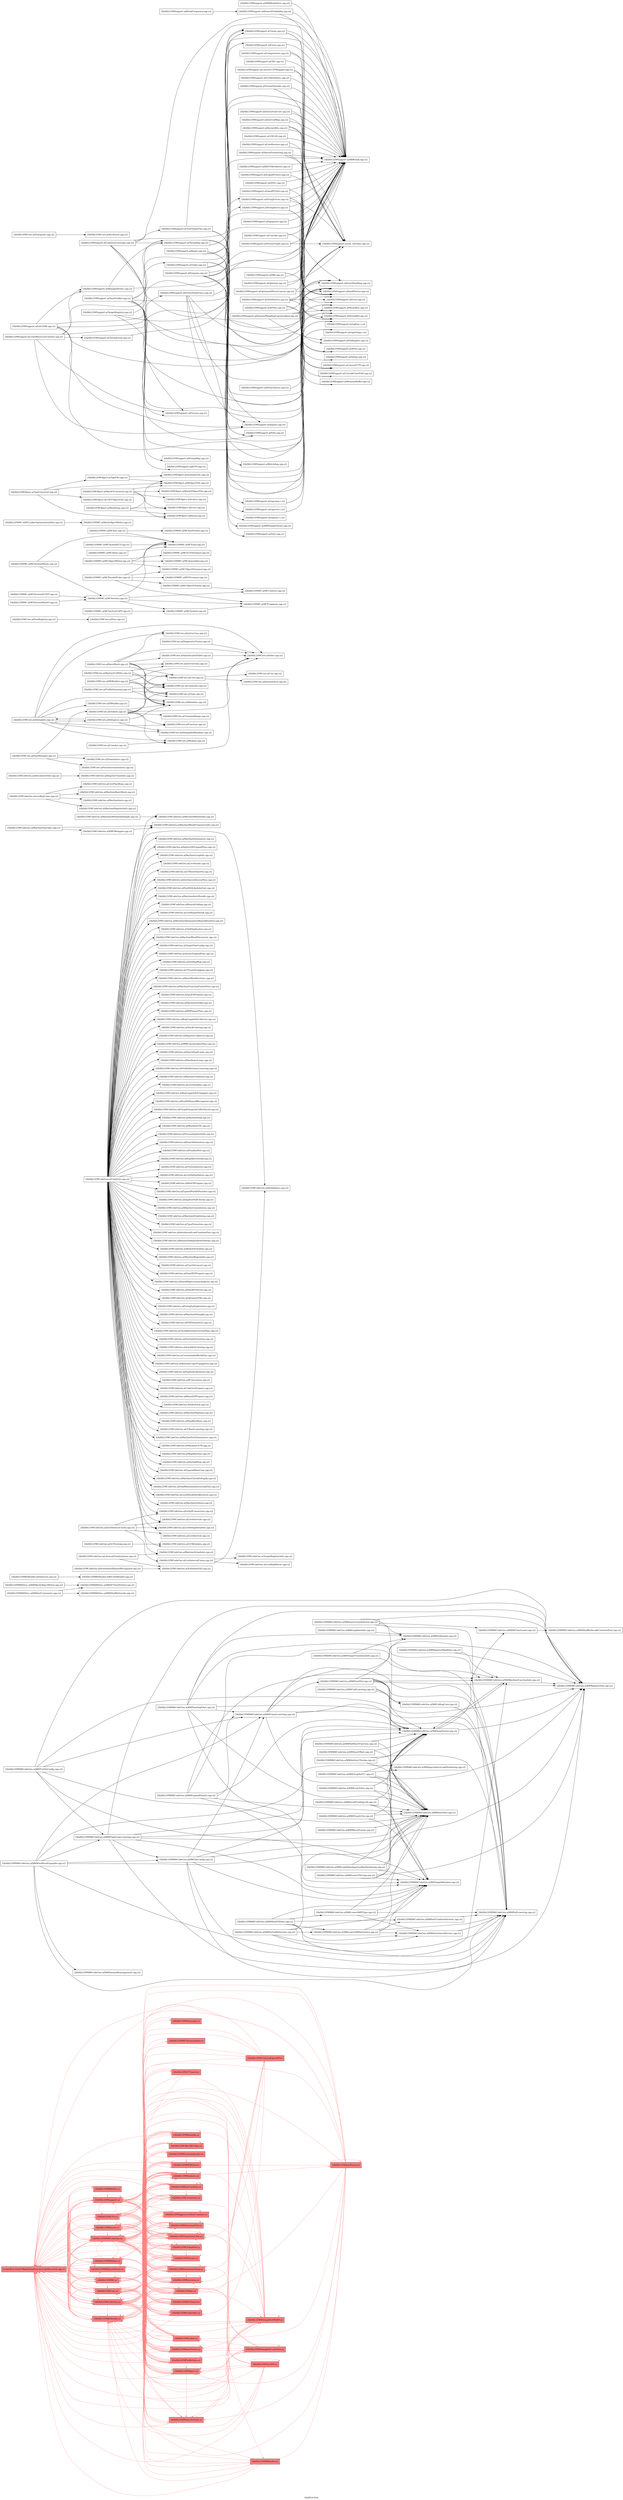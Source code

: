 digraph "bin/llvm-lto2" {
	label="bin/llvm-lto2";
	rankdir="LR"
	{ rank=same; Node0x5560ad8a1d78;  }
	{ rank=same; Node0x5560ad8b05f8; Node0x5560ad8b00f8; Node0x5560ad8ac1d8; Node0x5560ad8abcd8; Node0x5560ad8ac9f8; Node0x5560ad8ac4f8; Node0x5560ad8ad498; Node0x5560ad8addf8; Node0x5560ad8ad8f8; Node0x5560ad8b3258; Node0x5560ad8b3cf8;  }
	{ rank=same; Node0x5560ad8ac9a8; Node0x5560ad8a16e8; Node0x5560ad8b4c48; Node0x5560ad89d868; Node0x5560ad8ad998; Node0x5560ad8a07e8; Node0x5560ad89d368; Node0x5560ad890e88; Node0x5560ad8adda8; Node0x5560ad8b4798; Node0x5560ad88f948; Node0x5560ad890988; Node0x5560ad8a5ce8; Node0x5560ad8904d8; Node0x5560ad8acf98; Node0x5560ad8b3758; Node0x5560ad89e268; Node0x5560ad8a57e8; Node0x5560ad89c968; Node0x5560ad8a61e8; Node0x5560ad8b01e8; Node0x5560ad8ae7a8; Node0x5560ad8ad3a8; Node0x5560ad8acef8; Node0x5560ad88ef48;  }

	Node0x5560ad8a1d78 [shape=record,shape=box,style=filled,fillcolor="1.000000 0.5 1",group=1,label="{tools/llvm-lto2/CMakeFiles/llvm-lto2.dir/llvm-lto2.cpp.o}"];
	Node0x5560ad8a1d78 -> Node0x5560ad8b05f8[color="1.000000 0.5 1"];
	Node0x5560ad8a1d78 -> Node0x5560ad8b00f8[color="1.000000 0.5 1"];
	Node0x5560ad8a1d78 -> Node0x5560ad8ac1d8[color="1.000000 0.5 1"];
	Node0x5560ad8a1d78 -> Node0x5560ad8abcd8[color="1.000000 0.5 1"];
	Node0x5560ad8a1d78 -> Node0x5560ad8ac9f8[color="1.000000 0.5 1"];
	Node0x5560ad8a1d78 -> Node0x5560ad8ac4f8[color="1.000000 0.5 1"];
	Node0x5560ad8a1d78 -> Node0x5560ad8ad498[color="1.000000 0.5 1"];
	Node0x5560ad8a1d78 -> Node0x5560ad8addf8[color="1.000000 0.5 1"];
	Node0x5560ad8a1d78 -> Node0x5560ad8ad8f8[color="1.000000 0.5 1"];
	Node0x5560ad8a1d78 -> Node0x5560ad8b3258[color="1.000000 0.5 1"];
	Node0x5560ad8a1d78 -> Node0x5560ad8b3cf8[color="1.000000 0.5 1"];
	Node0x5560ad8b05f8 [shape=record,shape=box,style=filled,fillcolor="1.000000 0.5 1",group=1,label="{lib/libLLVMX86AsmParser.a}"];
	Node0x5560ad8b05f8 -> Node0x5560ad8a1d78[color="1.000000 0.5 1"];
	Node0x5560ad8b05f8 -> Node0x5560ad8ac1d8[color="1.000000 0.5 1"];
	Node0x5560ad8b05f8 -> Node0x5560ad8abcd8[color="1.000000 0.5 1"];
	Node0x5560ad8b05f8 -> Node0x5560ad8ad8f8[color="1.000000 0.5 1"];
	Node0x5560ad8b05f8 -> Node0x5560ad8b3cf8[color="1.000000 0.5 1"];
	Node0x5560ad8b05f8 -> Node0x5560ad8ac9a8[color="1.000000 0.5 1"];
	Node0x5560ad8b00f8 [shape=record,shape=box,style=filled,fillcolor="1.000000 0.5 1",group=1,label="{lib/libLLVMX86CodeGen.a}"];
	Node0x5560ad8b00f8 -> Node0x5560ad8ac1d8[color="1.000000 0.5 1"];
	Node0x5560ad8b00f8 -> Node0x5560ad8abcd8[color="1.000000 0.5 1"];
	Node0x5560ad8b00f8 -> Node0x5560ad8ac4f8[color="1.000000 0.5 1"];
	Node0x5560ad8b00f8 -> Node0x5560ad8ad498[color="1.000000 0.5 1"];
	Node0x5560ad8b00f8 -> Node0x5560ad8ad8f8[color="1.000000 0.5 1"];
	Node0x5560ad8b00f8 -> Node0x5560ad8b3cf8[color="1.000000 0.5 1"];
	Node0x5560ad8b00f8 -> Node0x5560ad8a16e8[color="1.000000 0.5 1"];
	Node0x5560ad8b00f8 -> Node0x5560ad8a1d78[color="1.000000 0.5 1"];
	Node0x5560ad8b00f8 -> Node0x5560ad8b00f8[color="1.000000 0.5 1"];
	Node0x5560ad8b00f8 -> Node0x5560ad8b4c48[color="1.000000 0.5 1"];
	Node0x5560ad8b00f8 -> Node0x5560ad89d868[color="1.000000 0.5 1"];
	Node0x5560ad8b00f8 -> Node0x5560ad8ad998[color="1.000000 0.5 1"];
	Node0x5560ad8b00f8 -> Node0x5560ad8a07e8[color="1.000000 0.5 1"];
	Node0x5560ad8b00f8 -> Node0x5560ad89d368[color="1.000000 0.5 1"];
	Node0x5560ad8b00f8 -> Node0x5560ad890e88[color="1.000000 0.5 1"];
	Node0x5560ad8b00f8 -> Node0x5560ad8adda8[color="1.000000 0.5 1"];
	Node0x5560ad8ac1d8 [shape=record,shape=box,style=filled,fillcolor="1.000000 0.5 1",group=1,label="{lib/libLLVMX86Desc.a}"];
	Node0x5560ad8ac1d8 -> Node0x5560ad8a1d78[color="1.000000 0.5 1"];
	Node0x5560ad8ac1d8 -> Node0x5560ad8ac1d8[color="1.000000 0.5 1"];
	Node0x5560ad8ac1d8 -> Node0x5560ad8ad8f8[color="1.000000 0.5 1"];
	Node0x5560ad8ac1d8 -> Node0x5560ad8b3cf8[color="1.000000 0.5 1"];
	Node0x5560ad8ac1d8 -> Node0x5560ad8b00f8[color="1.000000 0.5 1"];
	Node0x5560ad8ac1d8 -> Node0x5560ad8abcd8[color="1.000000 0.5 1"];
	Node0x5560ad8ac1d8 -> Node0x5560ad8b4798[color="1.000000 0.5 1"];
	Node0x5560ad8ac1d8 -> Node0x5560ad8b05f8[color="1.000000 0.5 1"];
	Node0x5560ad8ac1d8 -> Node0x5560ad88f948[color="1.000000 0.5 1"];
	Node0x5560ad8abcd8 [shape=record,shape=box,style=filled,fillcolor="1.000000 0.5 1",group=1,label="{lib/libLLVMX86Info.a}"];
	Node0x5560ad8abcd8 -> Node0x5560ad8b3cf8[color="1.000000 0.5 1"];
	Node0x5560ad8ac9f8 [shape=record,shape=box,style=filled,fillcolor="1.000000 0.5 1",group=1,label="{lib/libLLVMBitReader.a}"];
	Node0x5560ad8ac9f8 -> Node0x5560ad8a1d78[color="1.000000 0.5 1"];
	Node0x5560ad8ac9f8 -> Node0x5560ad8b00f8[color="1.000000 0.5 1"];
	Node0x5560ad8ac9f8 -> Node0x5560ad8ac1d8[color="1.000000 0.5 1"];
	Node0x5560ad8ac9f8 -> Node0x5560ad8ac9f8[color="1.000000 0.5 1"];
	Node0x5560ad8ac9f8 -> Node0x5560ad8ad498[color="1.000000 0.5 1"];
	Node0x5560ad8ac9f8 -> Node0x5560ad8b3cf8[color="1.000000 0.5 1"];
	Node0x5560ad8ac9f8 -> Node0x5560ad890988[color="1.000000 0.5 1"];
	Node0x5560ad8ac4f8 [shape=record,shape=box,style=filled,fillcolor="1.000000 0.5 1",group=1,label="{lib/libLLVMCodeGen.a}"];
	Node0x5560ad8ac4f8 -> Node0x5560ad8b00f8[color="1.000000 0.5 1"];
	Node0x5560ad8ac4f8 -> Node0x5560ad8ac4f8[color="1.000000 0.5 1"];
	Node0x5560ad8ac4f8 -> Node0x5560ad8ad498[color="1.000000 0.5 1"];
	Node0x5560ad8ac4f8 -> Node0x5560ad8b3cf8[color="1.000000 0.5 1"];
	Node0x5560ad8ac4f8 -> Node0x5560ad8ad998[color="1.000000 0.5 1"];
	Node0x5560ad8ac4f8 -> Node0x5560ad8ad8f8[color="1.000000 0.5 1"];
	Node0x5560ad8ac4f8 -> Node0x5560ad8a1d78[color="1.000000 0.5 1"];
	Node0x5560ad8ac4f8 -> Node0x5560ad8ac9f8[color="1.000000 0.5 1"];
	Node0x5560ad8ac4f8 -> Node0x5560ad8adda8[color="1.000000 0.5 1"];
	Node0x5560ad8ac4f8 -> Node0x5560ad8ac1d8[color="1.000000 0.5 1"];
	Node0x5560ad8ac4f8 -> Node0x5560ad8b4c48[color="1.000000 0.5 1"];
	Node0x5560ad8ac4f8 -> Node0x5560ad890e88[color="1.000000 0.5 1"];
	Node0x5560ad8ac4f8 -> Node0x5560ad8a5ce8[color="1.000000 0.5 1"];
	Node0x5560ad8ac4f8 -> Node0x5560ad8a16e8[color="1.000000 0.5 1"];
	Node0x5560ad8ad498 [shape=record,shape=box,style=filled,fillcolor="1.000000 0.5 1",group=1,label="{lib/libLLVMCore.a}"];
	Node0x5560ad8ad498 -> Node0x5560ad8a1d78[color="1.000000 0.5 1"];
	Node0x5560ad8ad498 -> Node0x5560ad8b00f8[color="1.000000 0.5 1"];
	Node0x5560ad8ad498 -> Node0x5560ad8ac4f8[color="1.000000 0.5 1"];
	Node0x5560ad8ad498 -> Node0x5560ad8ad498[color="1.000000 0.5 1"];
	Node0x5560ad8ad498 -> Node0x5560ad8b3cf8[color="1.000000 0.5 1"];
	Node0x5560ad8ad498 -> Node0x5560ad88f948[color="1.000000 0.5 1"];
	Node0x5560ad8ad498 -> Node0x5560ad8ac1d8[color="1.000000 0.5 1"];
	Node0x5560ad8ad498 -> Node0x5560ad8ac9f8[color="1.000000 0.5 1"];
	Node0x5560ad8ad498 -> Node0x5560ad8904d8[color="1.000000 0.5 1"];
	Node0x5560ad8addf8 [shape=record,shape=box,style=filled,fillcolor="1.000000 0.5 1",group=1,label="{lib/libLLVMLTO.a}"];
	Node0x5560ad8addf8 -> Node0x5560ad8a1d78[color="1.000000 0.5 1"];
	Node0x5560ad8addf8 -> Node0x5560ad8ac1d8[color="1.000000 0.5 1"];
	Node0x5560ad8addf8 -> Node0x5560ad8ac9f8[color="1.000000 0.5 1"];
	Node0x5560ad8addf8 -> Node0x5560ad8b3cf8[color="1.000000 0.5 1"];
	Node0x5560ad8addf8 -> Node0x5560ad8b00f8[color="1.000000 0.5 1"];
	Node0x5560ad8addf8 -> Node0x5560ad8ac4f8[color="1.000000 0.5 1"];
	Node0x5560ad8addf8 -> Node0x5560ad8ad498[color="1.000000 0.5 1"];
	Node0x5560ad8addf8 -> Node0x5560ad8acf98[color="1.000000 0.5 1"];
	Node0x5560ad8addf8 -> Node0x5560ad8addf8[color="1.000000 0.5 1"];
	Node0x5560ad8addf8 -> Node0x5560ad8b3758[color="1.000000 0.5 1"];
	Node0x5560ad8addf8 -> Node0x5560ad89e268[color="1.000000 0.5 1"];
	Node0x5560ad8addf8 -> Node0x5560ad8a57e8[color="1.000000 0.5 1"];
	Node0x5560ad8addf8 -> Node0x5560ad8ad998[color="1.000000 0.5 1"];
	Node0x5560ad8addf8 -> Node0x5560ad8ad8f8[color="1.000000 0.5 1"];
	Node0x5560ad8addf8 -> Node0x5560ad8b3258[color="1.000000 0.5 1"];
	Node0x5560ad8addf8 -> Node0x5560ad8b4c48[color="1.000000 0.5 1"];
	Node0x5560ad8addf8 -> Node0x5560ad8adda8[color="1.000000 0.5 1"];
	Node0x5560ad8ad8f8 [shape=record,shape=box,style=filled,fillcolor="1.000000 0.5 1",group=1,label="{lib/libLLVMMC.a}"];
	Node0x5560ad8ad8f8 -> Node0x5560ad8ac1d8[color="1.000000 0.5 1"];
	Node0x5560ad8ad8f8 -> Node0x5560ad8ad8f8[color="1.000000 0.5 1"];
	Node0x5560ad8ad8f8 -> Node0x5560ad8b3cf8[color="1.000000 0.5 1"];
	Node0x5560ad8ad8f8 -> Node0x5560ad8a1d78[color="1.000000 0.5 1"];
	Node0x5560ad8ad8f8 -> Node0x5560ad8ac9f8[color="1.000000 0.5 1"];
	Node0x5560ad8ad8f8 -> Node0x5560ad8ac4f8[color="1.000000 0.5 1"];
	Node0x5560ad8ad8f8 -> Node0x5560ad8ad498[color="1.000000 0.5 1"];
	Node0x5560ad8ad8f8 -> Node0x5560ad8b05f8[color="1.000000 0.5 1"];
	Node0x5560ad8ad8f8 -> Node0x5560ad8b00f8[color="1.000000 0.5 1"];
	Node0x5560ad8ad8f8 -> Node0x5560ad88f948[color="1.000000 0.5 1"];
	Node0x5560ad8b3258 [shape=record,shape=box,style=filled,fillcolor="1.000000 0.5 1",group=1,label="{lib/libLLVMPasses.a}"];
	Node0x5560ad8b3258 -> Node0x5560ad8a1d78[color="1.000000 0.5 1"];
	Node0x5560ad8b3258 -> Node0x5560ad8b00f8[color="1.000000 0.5 1"];
	Node0x5560ad8b3258 -> Node0x5560ad8ac9f8[color="1.000000 0.5 1"];
	Node0x5560ad8b3258 -> Node0x5560ad8ac4f8[color="1.000000 0.5 1"];
	Node0x5560ad8b3258 -> Node0x5560ad8ad498[color="1.000000 0.5 1"];
	Node0x5560ad8b3258 -> Node0x5560ad8addf8[color="1.000000 0.5 1"];
	Node0x5560ad8b3258 -> Node0x5560ad8a5ce8[color="1.000000 0.5 1"];
	Node0x5560ad8b3258 -> Node0x5560ad8b3cf8[color="1.000000 0.5 1"];
	Node0x5560ad8b3258 -> Node0x5560ad8b4c48[color="1.000000 0.5 1"];
	Node0x5560ad8b3258 -> Node0x5560ad89c968[color="1.000000 0.5 1"];
	Node0x5560ad8b3258 -> Node0x5560ad89e268[color="1.000000 0.5 1"];
	Node0x5560ad8b3258 -> Node0x5560ad8a61e8[color="1.000000 0.5 1"];
	Node0x5560ad8b3258 -> Node0x5560ad8b01e8[color="1.000000 0.5 1"];
	Node0x5560ad8b3258 -> Node0x5560ad8ae7a8[color="1.000000 0.5 1"];
	Node0x5560ad8b3258 -> Node0x5560ad8ad3a8[color="1.000000 0.5 1"];
	Node0x5560ad8b3258 -> Node0x5560ad8acef8[color="1.000000 0.5 1"];
	Node0x5560ad8b3258 -> Node0x5560ad8adda8[color="1.000000 0.5 1"];
	Node0x5560ad8b3258 -> Node0x5560ad8ad998[color="1.000000 0.5 1"];
	Node0x5560ad8b3258 -> Node0x5560ad8b3258[color="1.000000 0.5 1"];
	Node0x5560ad8b3cf8 [shape=record,shape=box,style=filled,fillcolor="1.000000 0.5 1",group=1,label="{lib/libLLVMSupport.a}"];
	Node0x5560ad8b3cf8 -> Node0x5560ad8a1d78[color="1.000000 0.5 1"];
	Node0x5560ad8b3cf8 -> Node0x5560ad8b00f8[color="1.000000 0.5 1"];
	Node0x5560ad8b3cf8 -> Node0x5560ad8ac9f8[color="1.000000 0.5 1"];
	Node0x5560ad8b3cf8 -> Node0x5560ad8ac4f8[color="1.000000 0.5 1"];
	Node0x5560ad8b3cf8 -> Node0x5560ad8ad498[color="1.000000 0.5 1"];
	Node0x5560ad8b3cf8 -> Node0x5560ad8addf8[color="1.000000 0.5 1"];
	Node0x5560ad8b3cf8 -> Node0x5560ad8b3758[color="1.000000 0.5 1"];
	Node0x5560ad8b3cf8 -> Node0x5560ad8b3cf8[color="1.000000 0.5 1"];
	Node0x5560ad8b3cf8 -> Node0x5560ad8ad8f8[color="1.000000 0.5 1"];
	Node0x5560ad8b3cf8 -> Node0x5560ad8ac1d8[color="1.000000 0.5 1"];
	Node0x5560ad8b3cf8 -> Node0x5560ad8a16e8[color="1.000000 0.5 1"];
	Node0x5560ad8b3cf8 -> Node0x5560ad88ef48[color="1.000000 0.5 1"];
	Node0x5560ad8ac9a8 [shape=record,shape=box,style=filled,fillcolor="1.000000 0.5 1",group=1,label="{lib/libLLVMMCParser.a}"];
	Node0x5560ad8ac9a8 -> Node0x5560ad8a1d78[color="1.000000 0.5 1"];
	Node0x5560ad8ac9a8 -> Node0x5560ad8b05f8[color="1.000000 0.5 1"];
	Node0x5560ad8ac9a8 -> Node0x5560ad8b00f8[color="1.000000 0.5 1"];
	Node0x5560ad8ac9a8 -> Node0x5560ad8ac1d8[color="1.000000 0.5 1"];
	Node0x5560ad8ac9a8 -> Node0x5560ad8ac9f8[color="1.000000 0.5 1"];
	Node0x5560ad8ac9a8 -> Node0x5560ad8ac4f8[color="1.000000 0.5 1"];
	Node0x5560ad8ac9a8 -> Node0x5560ad8addf8[color="1.000000 0.5 1"];
	Node0x5560ad8ac9a8 -> Node0x5560ad8ad8f8[color="1.000000 0.5 1"];
	Node0x5560ad8ac9a8 -> Node0x5560ad8b3758[color="1.000000 0.5 1"];
	Node0x5560ad8ac9a8 -> Node0x5560ad8b3cf8[color="1.000000 0.5 1"];
	Node0x5560ad8ac9a8 -> Node0x5560ad8ac9a8[color="1.000000 0.5 1"];
	Node0x5560ad8ac9a8 -> Node0x5560ad8ad498[color="1.000000 0.5 1"];
	Node0x5560ad8a3d08 [shape=record,shape=box,group=0,label="{lib/libLLVMX86CodeGen.a(X86AsmPrinter.cpp.o)}"];
	Node0x5560ad8a3d08 -> Node0x5560ad8a9028;
	Node0x5560ad8a3d08 -> Node0x5560ad8a9758;
	Node0x5560ad8a3d08 -> Node0x5560ad8aa3d8;
	Node0x5560ad8a9028 [shape=record,shape=box,group=0,label="{lib/libLLVMX86CodeGen.a(X86MCInstLower.cpp.o)}"];
	Node0x5560ad8a9028 -> Node0x5560ad8b30c8;
	Node0x5560ad8a9758 [shape=record,shape=box,group=0,label="{lib/libLLVMX86CodeGen.a(X86MachineFunctionInfo.cpp.o)}"];
	Node0x5560ad8a9758 -> Node0x5560ad8a3d08;
	Node0x5560ad8a9758 -> Node0x5560ad8aa3d8;
	Node0x5560ad8aa3d8 [shape=record,shape=box,group=0,label="{lib/libLLVMX86CodeGen.a(X86RegisterInfo.cpp.o)}"];
	Node0x5560ad8a16e8 [shape=record,shape=box,style=filled,fillcolor="1.000000 0.5 1",group=1,label="{lib/libLLVMAsmPrinter.a}"];
	Node0x5560ad8a16e8 -> Node0x5560ad8a1d78[color="1.000000 0.5 1"];
	Node0x5560ad8a16e8 -> Node0x5560ad8b00f8[color="1.000000 0.5 1"];
	Node0x5560ad8a16e8 -> Node0x5560ad8ac1d8[color="1.000000 0.5 1"];
	Node0x5560ad8a16e8 -> Node0x5560ad8ac9f8[color="1.000000 0.5 1"];
	Node0x5560ad8a16e8 -> Node0x5560ad8ac4f8[color="1.000000 0.5 1"];
	Node0x5560ad8a16e8 -> Node0x5560ad8ad498[color="1.000000 0.5 1"];
	Node0x5560ad8a16e8 -> Node0x5560ad8addf8[color="1.000000 0.5 1"];
	Node0x5560ad8a16e8 -> Node0x5560ad8ad8f8[color="1.000000 0.5 1"];
	Node0x5560ad8a16e8 -> Node0x5560ad8b3cf8[color="1.000000 0.5 1"];
	Node0x5560ad8a16e8 -> Node0x5560ad8b4c48[color="1.000000 0.5 1"];
	Node0x5560ad8a16e8 -> Node0x5560ad8a16e8[color="1.000000 0.5 1"];
	Node0x5560ad8a16e8 -> Node0x5560ad8ad998[color="1.000000 0.5 1"];
	Node0x5560ad8a16e8 -> Node0x5560ad8904d8[color="1.000000 0.5 1"];
	Node0x5560ad8a16e8 -> Node0x5560ad88f948[color="1.000000 0.5 1"];
	Node0x5560ad8a16e8 -> Node0x5560ad8b05f8[color="1.000000 0.5 1"];
	Node0x5560ad8a16e8 -> Node0x5560ad8b3758[color="1.000000 0.5 1"];
	Node0x5560ad8a16e8 -> Node0x5560ad8ac9a8[color="1.000000 0.5 1"];
	Node0x5560ad8a16e8 -> Node0x5560ad8a11e8[color="1.000000 0.5 1"];
	Node0x5560ad8a16e8 -> Node0x5560ad8b46a8[color="1.000000 0.5 1"];
	Node0x5560ad8b30c8 [shape=record,shape=box,group=0,label="{lib/libLLVMX86CodeGen.a(X86ShuffleDecodeConstantPool.cpp.o)}"];
	Node0x5560ad8b4c48 [shape=record,shape=box,style=filled,fillcolor="1.000000 0.5 1",group=1,label="{lib/libLLVMTarget.a}"];
	Node0x5560ad8b4c48 -> Node0x5560ad8b00f8[color="1.000000 0.5 1"];
	Node0x5560ad8b4c48 -> Node0x5560ad8ac4f8[color="1.000000 0.5 1"];
	Node0x5560ad8b4c48 -> Node0x5560ad8ad498[color="1.000000 0.5 1"];
	Node0x5560ad8b4c48 -> Node0x5560ad8ad8f8[color="1.000000 0.5 1"];
	Node0x5560ad8b4c48 -> Node0x5560ad8b3cf8[color="1.000000 0.5 1"];
	Node0x5560ad8b4c48 -> Node0x5560ad8b4c48[color="1.000000 0.5 1"];
	Node0x5560ad8b4c48 -> Node0x5560ad8addf8[color="1.000000 0.5 1"];
	Node0x5560ad8b4c48 -> Node0x5560ad8ad998[color="1.000000 0.5 1"];
	Node0x5560ad89d868 [shape=record,shape=box,style=filled,fillcolor="1.000000 0.5 1",group=1,label="{lib/libLLVMSelectionDAG.a}"];
	Node0x5560ad89d868 -> Node0x5560ad8a1d78[color="1.000000 0.5 1"];
	Node0x5560ad89d868 -> Node0x5560ad8b00f8[color="1.000000 0.5 1"];
	Node0x5560ad89d868 -> Node0x5560ad8ac4f8[color="1.000000 0.5 1"];
	Node0x5560ad89d868 -> Node0x5560ad8ad498[color="1.000000 0.5 1"];
	Node0x5560ad89d868 -> Node0x5560ad8b3cf8[color="1.000000 0.5 1"];
	Node0x5560ad89d868 -> Node0x5560ad89d868[color="1.000000 0.5 1"];
	Node0x5560ad89d868 -> Node0x5560ad8ad998[color="1.000000 0.5 1"];
	Node0x5560ad89d868 -> Node0x5560ad8ad8f8[color="1.000000 0.5 1"];
	Node0x5560ad89d868 -> Node0x5560ad8ac9f8[color="1.000000 0.5 1"];
	Node0x5560ad89d868 -> Node0x5560ad8b4c48[color="1.000000 0.5 1"];
	Node0x5560ad89d868 -> Node0x5560ad8a11e8[color="1.000000 0.5 1"];
	Node0x5560ad89d868 -> Node0x5560ad8a07e8[color="1.000000 0.5 1"];
	Node0x5560ad89d868 -> Node0x5560ad8adda8[color="1.000000 0.5 1"];
	Node0x5560ad8ad998 [shape=record,shape=box,style=filled,fillcolor="1.000000 0.5 1",group=1,label="{lib/libLLVMAnalysis.a}"];
	Node0x5560ad8ad998 -> Node0x5560ad8a1d78[color="1.000000 0.5 1"];
	Node0x5560ad8ad998 -> Node0x5560ad8b00f8[color="1.000000 0.5 1"];
	Node0x5560ad8ad998 -> Node0x5560ad8ad498[color="1.000000 0.5 1"];
	Node0x5560ad8ad998 -> Node0x5560ad8b3258[color="1.000000 0.5 1"];
	Node0x5560ad8ad998 -> Node0x5560ad8a5ce8[color="1.000000 0.5 1"];
	Node0x5560ad8ad998 -> Node0x5560ad8b3cf8[color="1.000000 0.5 1"];
	Node0x5560ad8ad998 -> Node0x5560ad8ad998[color="1.000000 0.5 1"];
	Node0x5560ad8ad998 -> Node0x5560ad8ac9f8[color="1.000000 0.5 1"];
	Node0x5560ad8ad998 -> Node0x5560ad8ac4f8[color="1.000000 0.5 1"];
	Node0x5560ad8ad998 -> Node0x5560ad89e268[color="1.000000 0.5 1"];
	Node0x5560ad8ad998 -> Node0x5560ad8ae7a8[color="1.000000 0.5 1"];
	Node0x5560ad8ad998 -> Node0x5560ad8addf8[color="1.000000 0.5 1"];
	Node0x5560ad8ad998 -> Node0x5560ad8a11e8[color="1.000000 0.5 1"];
	Node0x5560ad8ad998 -> Node0x5560ad89c968[color="1.000000 0.5 1"];
	Node0x5560ad8ad998 -> Node0x5560ad89d868[color="1.000000 0.5 1"];
	Node0x5560ad8ad998 -> Node0x5560ad8ad3a8[color="1.000000 0.5 1"];
	Node0x5560ad8ad998 -> Node0x5560ad8b01e8[color="1.000000 0.5 1"];
	Node0x5560ad8ad998 -> Node0x5560ad890e88[color="1.000000 0.5 1"];
	Node0x5560ad8ad998 -> Node0x5560ad8adda8[color="1.000000 0.5 1"];
	Node0x5560ad8ad998 -> Node0x5560ad8a07e8[color="1.000000 0.5 1"];
	Node0x5560ad8ad998 -> Node0x5560ad88f948[color="1.000000 0.5 1"];
	Node0x5560ad8ad998 -> Node0x5560ad8b3758[color="1.000000 0.5 1"];
	Node0x5560ad8ad998 -> Node0x5560ad8aeed8[color="1.000000 0.5 1"];
	Node0x5560ad8ac688 [shape=record,shape=box,group=0,label="{lib/libLLVMX86CodeGen.a(X86FastISel.cpp.o)}"];
	Node0x5560ad8ac688 -> Node0x5560ad8a3d08;
	Node0x5560ad8ac688 -> Node0x5560ad8a9758;
	Node0x5560ad8ac688 -> Node0x5560ad8aa3d8;
	Node0x5560ad8ac688 -> Node0x5560ad8ad268;
	Node0x5560ad8ac688 -> Node0x5560ad8aca48;
	Node0x5560ad8ac688 -> Node0x5560ad8b49c8;
	Node0x5560ad8ac688 -> Node0x5560ad8b29e8;
	Node0x5560ad8ad268 [shape=record,shape=box,group=0,label="{lib/libLLVMX86CodeGen.a(X86ISelLowering.cpp.o)}"];
	Node0x5560ad8aca48 [shape=record,shape=box,group=0,label="{lib/libLLVMX86CodeGen.a(X86InstrInfo.cpp.o)}"];
	Node0x5560ad8b49c8 [shape=record,shape=box,group=0,label="{lib/libLLVMX86CodeGen.a(X86CallingConv.cpp.o)}"];
	Node0x5560ad8b49c8 -> Node0x5560ad8ad268;
	Node0x5560ad8b29e8 [shape=record,shape=box,group=0,label="{lib/libLLVMX86CodeGen.a(X86Subtarget.cpp.o)}"];
	Node0x5560ad8b4fb8 [shape=record,shape=box,group=0,label="{lib/libLLVMX86CodeGen.a(X86FrameLowering.cpp.o)}"];
	Node0x5560ad8b4fb8 -> Node0x5560ad8a3d08;
	Node0x5560ad8b4fb8 -> Node0x5560ad8a9758;
	Node0x5560ad8b4fb8 -> Node0x5560ad8aa3d8;
	Node0x5560ad8b4fb8 -> Node0x5560ad8ad268;
	Node0x5560ad8b4fb8 -> Node0x5560ad8ac688;
	Node0x5560ad8b4fb8 -> Node0x5560ad8aca48;
	Node0x5560ad8b41a8 [shape=record,shape=box,group=0,label="{lib/libLLVMX86CodeGen.a(X86InterleavedAccess.cpp.o)}"];
	Node0x5560ad8b41a8 -> Node0x5560ad8ad268;
	Node0x5560ad8a07e8 [shape=record,shape=box,style=filled,fillcolor="1.000000 0.5 1",group=1,label="{lib/libLLVMGlobalISel.a}"];
	Node0x5560ad8a07e8 -> Node0x5560ad8b00f8[color="1.000000 0.5 1"];
	Node0x5560ad8a07e8 -> Node0x5560ad8ac4f8[color="1.000000 0.5 1"];
	Node0x5560ad8a07e8 -> Node0x5560ad8ad498[color="1.000000 0.5 1"];
	Node0x5560ad8a07e8 -> Node0x5560ad8b3cf8[color="1.000000 0.5 1"];
	Node0x5560ad8a07e8 -> Node0x5560ad8a07e8[color="1.000000 0.5 1"];
	Node0x5560ad8a07e8 -> Node0x5560ad8a1d78[color="1.000000 0.5 1"];
	Node0x5560ad8a07e8 -> Node0x5560ad8ad8f8[color="1.000000 0.5 1"];
	Node0x5560ad8a07e8 -> Node0x5560ad8b4c48[color="1.000000 0.5 1"];
	Node0x5560ad8a07e8 -> Node0x5560ad89d868[color="1.000000 0.5 1"];
	Node0x5560ad8a07e8 -> Node0x5560ad8ad998[color="1.000000 0.5 1"];
	Node0x5560ad8a07e8 -> Node0x5560ad8adda8[color="1.000000 0.5 1"];
	Node0x5560ad8b2998 [shape=record,shape=box,group=0,label="{lib/libLLVMX86CodeGen.a(X86CallLowering.cpp.o)}"];
	Node0x5560ad8b2998 -> Node0x5560ad8aa3d8;
	Node0x5560ad8b2998 -> Node0x5560ad8ad268;
	Node0x5560ad8b2998 -> Node0x5560ad8b49c8;
	Node0x5560ad8b1d18 [shape=record,shape=box,group=0,label="{lib/libLLVMX86CodeGen.a(X86LegalizerInfo.cpp.o)}"];
	Node0x5560ad8b1d18 -> Node0x5560ad8b29e8;
	Node0x5560ad8b1a98 [shape=record,shape=box,group=0,label="{lib/libLLVMX86CodeGen.a(X86RegisterBankInfo.cpp.o)}"];
	Node0x5560ad8b1a98 -> Node0x5560ad8a9758;
	Node0x5560ad8b1a98 -> Node0x5560ad8aa3d8;
	Node0x5560ad8b0e18 [shape=record,shape=box,group=0,label="{lib/libLLVMX86CodeGen.a(X86InstructionSelector.cpp.o)}"];
	Node0x5560ad8b0e18 -> Node0x5560ad8a9028;
	Node0x5560ad8b0e18 -> Node0x5560ad8aa3d8;
	Node0x5560ad8b0e18 -> Node0x5560ad8ad268;
	Node0x5560ad8b0e18 -> Node0x5560ad8aca48;
	Node0x5560ad8b0e18 -> Node0x5560ad8b29e8;
	Node0x5560ad8b0be8 [shape=record,shape=box,group=0,label="{lib/libLLVMX86CodeGen.a(X86MacroFusion.cpp.o)}"];
	Node0x5560ad8b0be8 -> Node0x5560ad8aca48;
	Node0x5560ad89d368 [shape=record,shape=box,style=filled,fillcolor="1.000000 0.5 1",group=1,label="{lib/libLLVMCFGuard.a}"];
	Node0x5560ad89d368 -> Node0x5560ad8b00f8[color="1.000000 0.5 1"];
	Node0x5560ad89d368 -> Node0x5560ad8ad498[color="1.000000 0.5 1"];
	Node0x5560ad89d368 -> Node0x5560ad8b3cf8[color="1.000000 0.5 1"];
	Node0x5560ad8af928 [shape=record,shape=box,group=0,label="{lib/libLLVMX86CodeGen.a(X86InstCombineIntrinsic.cpp.o)}"];
	Node0x5560ad8af928 -> Node0x5560ad8ad268;
	Node0x5560ad8aee38 [shape=record,shape=box,group=0,label="{lib/libLLVMX86CodeGen.a(X86IndirectThunks.cpp.o)}"];
	Node0x5560ad8aee38 -> Node0x5560ad8a3d08;
	Node0x5560ad8aee38 -> Node0x5560ad8ad268;
	Node0x5560ad8aee38 -> Node0x5560ad8aca48;
	Node0x5560ad8ae6b8 [shape=record,shape=box,group=0,label="{lib/libLLVMX86CodeGen.a(X86LoadValueInjectionRetHardening.cpp.o)}"];
	Node0x5560ad8ae6b8 -> Node0x5560ad8a3d08;
	Node0x5560ad8ae6b8 -> Node0x5560ad8aa3d8;
	Node0x5560ad8ae6b8 -> Node0x5560ad8aca48;
	Node0x5560ad8ae6b8 -> Node0x5560ad8b0148;
	Node0x5560ad8b0148 [shape=record,shape=box,group=0,label="{lib/libLLVMX86CodeGen.a(X86TargetMachine.cpp.o)}"];
	Node0x5560ad8ade48 [shape=record,shape=box,group=0,label="{lib/libLLVMX86CodeGen.a(X86AvoidTrailingCall.cpp.o)}"];
	Node0x5560ad8ade48 -> Node0x5560ad8a3d08;
	Node0x5560ad8ade48 -> Node0x5560ad8aca48;
	Node0x5560ad8ade48 -> Node0x5560ad8b0148;
	Node0x5560ad89fde8 [shape=record,shape=box,group=0,label="{lib/libLLVMX86CodeGen.a(X86ExpandPseudo.cpp.o)}"];
	Node0x5560ad89fde8 -> Node0x5560ad8a3d08;
	Node0x5560ad89fde8 -> Node0x5560ad8a9758;
	Node0x5560ad89fde8 -> Node0x5560ad8ad268;
	Node0x5560ad89fde8 -> Node0x5560ad8aca48;
	Node0x5560ad89fde8 -> Node0x5560ad8b4fb8;
	Node0x5560ad89fde8 -> Node0x5560ad8b0148;
	Node0x5560ad898f48 [shape=record,shape=box,group=0,label="{lib/libLLVMX86CodeGen.a(X86LowerTileCopy.cpp.o)}"];
	Node0x5560ad898f48 -> Node0x5560ad8a3d08;
	Node0x5560ad898f48 -> Node0x5560ad8aa3d8;
	Node0x5560ad898f48 -> Node0x5560ad8aca48;
	Node0x5560ad898f48 -> Node0x5560ad8b0148;
	Node0x5560ad899b28 [shape=record,shape=box,group=0,label="{lib/libLLVMX86CodeGen.a(X86FloatingPoint.cpp.o)}"];
	Node0x5560ad899b28 -> Node0x5560ad8a3d08;
	Node0x5560ad899b28 -> Node0x5560ad8a9758;
	Node0x5560ad899b28 -> Node0x5560ad8aa3d8;
	Node0x5560ad899b28 -> Node0x5560ad8aca48;
	Node0x5560ad899b28 -> Node0x5560ad8b4fb8;
	Node0x5560ad899b28 -> Node0x5560ad8b29e8;
	Node0x5560ad899b28 -> Node0x5560ad8b0148;
	Node0x5560ad897c38 [shape=record,shape=box,group=0,label="{lib/libLLVMX86CodeGen.a(X86TileConfig.cpp.o)}"];
	Node0x5560ad897c38 -> Node0x5560ad8a3d08;
	Node0x5560ad897c38 -> Node0x5560ad8aa3d8;
	Node0x5560ad897c38 -> Node0x5560ad8ad268;
	Node0x5560ad897c38 -> Node0x5560ad8aca48;
	Node0x5560ad897c38 -> Node0x5560ad8b4fb8;
	Node0x5560ad897c38 -> Node0x5560ad8b0148;
	Node0x5560ad89bbf8 [shape=record,shape=box,group=0,label="{lib/libLLVMX86CodeGen.a(X86FlagsCopyLowering.cpp.o)}"];
	Node0x5560ad89bbf8 -> Node0x5560ad8a3d08;
	Node0x5560ad89bbf8 -> Node0x5560ad8aa3d8;
	Node0x5560ad89bbf8 -> Node0x5560ad897c38;
	Node0x5560ad89bbf8 -> Node0x5560ad8988b8;
	Node0x5560ad89bbf8 -> Node0x5560ad8ad268;
	Node0x5560ad89bbf8 -> Node0x5560ad8aca48;
	Node0x5560ad89bbf8 -> Node0x5560ad8b0148;
	Node0x5560ad8988b8 [shape=record,shape=box,group=0,label="{lib/libLLVMX86CodeGen.a(X86SpeculativeLoadHardening.cpp.o)}"];
	Node0x5560ad89b428 [shape=record,shape=box,group=0,label="{lib/libLLVMX86CodeGen.a(X86FixupSetCC.cpp.o)}"];
	Node0x5560ad89b428 -> Node0x5560ad8a3d08;
	Node0x5560ad89b428 -> Node0x5560ad8aa3d8;
	Node0x5560ad89b428 -> Node0x5560ad8988b8;
	Node0x5560ad89b428 -> Node0x5560ad8aca48;
	Node0x5560ad89b428 -> Node0x5560ad8b0148;
	Node0x5560ad8a2e08 [shape=record,shape=box,group=0,label="{lib/libLLVMX86CodeGen.a(X86PreTileConfig.cpp.o)}"];
	Node0x5560ad8a2e08 -> Node0x5560ad8a3d08;
	Node0x5560ad8a2e08 -> Node0x5560ad8aa3d8;
	Node0x5560ad8a2e08 -> Node0x5560ad89bbf8;
	Node0x5560ad8a2e08 -> Node0x5560ad8aca48;
	Node0x5560ad8a2e08 -> Node0x5560ad8b4fb8;
	Node0x5560ad8a2e08 -> Node0x5560ad8b0148;
	Node0x5560ad8b40b8 [shape=record,shape=box,group=0,label="{lib/libLLVMX86CodeGen.a(X86EvexToVex.cpp.o)}"];
	Node0x5560ad8b40b8 -> Node0x5560ad8a3d08;
	Node0x5560ad8b40b8 -> Node0x5560ad8aca48;
	Node0x5560ad8b40b8 -> Node0x5560ad8b0148;
	Node0x5560ad890e88 [shape=record,shape=box,style=filled,fillcolor="1.000000 0.5 1",group=1,label="{lib/libLLVMProfileData.a}"];
	Node0x5560ad890e88 -> Node0x5560ad8a1d78[color="1.000000 0.5 1"];
	Node0x5560ad890e88 -> Node0x5560ad8b00f8[color="1.000000 0.5 1"];
	Node0x5560ad890e88 -> Node0x5560ad8ac9f8[color="1.000000 0.5 1"];
	Node0x5560ad890e88 -> Node0x5560ad8ac4f8[color="1.000000 0.5 1"];
	Node0x5560ad890e88 -> Node0x5560ad8ad498[color="1.000000 0.5 1"];
	Node0x5560ad890e88 -> Node0x5560ad8b3cf8[color="1.000000 0.5 1"];
	Node0x5560ad890e88 -> Node0x5560ad89e268[color="1.000000 0.5 1"];
	Node0x5560ad890e88 -> Node0x5560ad8ae7a8[color="1.000000 0.5 1"];
	Node0x5560ad890e88 -> Node0x5560ad890e88[color="1.000000 0.5 1"];
	Node0x5560ad890e88 -> Node0x5560ad8ac1d8[color="1.000000 0.5 1"];
	Node0x5560ad890e88 -> Node0x5560ad8ad998[color="1.000000 0.5 1"];
	Node0x5560ad890e88 -> Node0x5560ad8addf8[color="1.000000 0.5 1"];
	Node0x5560ad890e88 -> Node0x5560ad8ad8f8[color="1.000000 0.5 1"];
	Node0x5560ad890e88 -> Node0x5560ad8b3758[color="1.000000 0.5 1"];
	Node0x5560ad890e88 -> Node0x5560ad8b46a8[color="1.000000 0.5 1"];
	Node0x5560ad8b0e68 [shape=record,shape=box,group=0,label="{lib/libLLVMX86CodeGen.a(X86PadShortFunction.cpp.o)}"];
	Node0x5560ad8b0e68 -> Node0x5560ad8a3d08;
	Node0x5560ad8b0e68 -> Node0x5560ad8aca48;
	Node0x5560ad8b0918 [shape=record,shape=box,group=0,label="{lib/libLLVMX86CodeGen.a(X86FixupLEAs.cpp.o)}"];
	Node0x5560ad8b0918 -> Node0x5560ad8a3d08;
	Node0x5560ad8b0918 -> Node0x5560ad8aca48;
	Node0x5560ad8b0918 -> Node0x5560ad8b0148;
	Node0x5560ad8b1ae8 [shape=record,shape=box,group=0,label="{lib/libLLVMX86CodeGen.a(X86LowerAMXIntrinsics.cpp.o)}"];
	Node0x5560ad8b1ae8 -> Node0x5560ad8ad268;
	Node0x5560ad8b1ae8 -> Node0x5560ad8aca48;
	Node0x5560ad8b1ae8 -> Node0x5560ad8b41a8;
	Node0x5560ad8b1ae8 -> Node0x5560ad8b0148;
	Node0x5560ad8b1ae8 -> Node0x5560ad8af928;
	Node0x5560ad8adda8 [shape=record,shape=box,style=filled,fillcolor="1.000000 0.5 1",group=1,label="{lib/libLLVMTransformUtils.a}"];
	Node0x5560ad8adda8 -> Node0x5560ad8a1d78[color="1.000000 0.5 1"];
	Node0x5560ad8adda8 -> Node0x5560ad8b00f8[color="1.000000 0.5 1"];
	Node0x5560ad8adda8 -> Node0x5560ad8ad498[color="1.000000 0.5 1"];
	Node0x5560ad8adda8 -> Node0x5560ad8b3cf8[color="1.000000 0.5 1"];
	Node0x5560ad8adda8 -> Node0x5560ad8b3758[color="1.000000 0.5 1"];
	Node0x5560ad8adda8 -> Node0x5560ad8ac4f8[color="1.000000 0.5 1"];
	Node0x5560ad8adda8 -> Node0x5560ad8a11e8[color="1.000000 0.5 1"];
	Node0x5560ad8adda8 -> Node0x5560ad89d868[color="1.000000 0.5 1"];
	Node0x5560ad8adda8 -> Node0x5560ad89e268[color="1.000000 0.5 1"];
	Node0x5560ad8adda8 -> Node0x5560ad8adda8[color="1.000000 0.5 1"];
	Node0x5560ad8adda8 -> Node0x5560ad8ad998[color="1.000000 0.5 1"];
	Node0x5560ad8adda8 -> Node0x5560ad8a07e8[color="1.000000 0.5 1"];
	Node0x5560ad8adda8 -> Node0x5560ad8b3258[color="1.000000 0.5 1"];
	Node0x5560ad8adda8 -> Node0x5560ad8a5ce8[color="1.000000 0.5 1"];
	Node0x5560ad8adda8 -> Node0x5560ad8ac9f8[color="1.000000 0.5 1"];
	Node0x5560ad8adda8 -> Node0x5560ad8addf8[color="1.000000 0.5 1"];
	Node0x5560ad8adda8 -> Node0x5560ad89c968[color="1.000000 0.5 1"];
	Node0x5560ad8adda8 -> Node0x5560ad8a16e8[color="1.000000 0.5 1"];
	Node0x5560ad8adda8 -> Node0x5560ad8ad3a8[color="1.000000 0.5 1"];
	Node0x5560ad8adda8 -> Node0x5560ad8a57e8[color="1.000000 0.5 1"];
	Node0x5560ad8adda8 -> Node0x5560ad8b01e8[color="1.000000 0.5 1"];
	Node0x5560ad8adda8 -> Node0x5560ad8ae7a8[color="1.000000 0.5 1"];
	Node0x5560ad8adda8 -> Node0x5560ad8acf98[color="1.000000 0.5 1"];
	Node0x5560ad8923c8 [shape=record,shape=box,group=0,label="{lib/libLLVMX86CodeGen.a(X86LowerAMXType.cpp.o)}"];
	Node0x5560ad8923c8 -> Node0x5560ad8ad268;
	Node0x5560ad8923c8 -> Node0x5560ad8aca48;
	Node0x5560ad8923c8 -> Node0x5560ad8b41a8;
	Node0x5560ad8923c8 -> Node0x5560ad8b0148;
	Node0x5560ad8915b8 [shape=record,shape=box,group=0,label="{lib/libLLVMX86CodeGen.a(X86PartialReduction.cpp.o)}"];
	Node0x5560ad8915b8 -> Node0x5560ad8ad268;
	Node0x5560ad8915b8 -> Node0x5560ad8aca48;
	Node0x5560ad8915b8 -> Node0x5560ad8b41a8;
	Node0x5560ad8915b8 -> Node0x5560ad8b0148;
	Node0x5560ad8915b8 -> Node0x5560ad8b1ae8;
	Node0x5560ad8b28f8 [shape=record,shape=box,group=0,label="{lib/libLLVMX86CodeGen.a(X86TargetTransformInfo.cpp.o)}"];
	Node0x5560ad8b28f8 -> Node0x5560ad8ad268;
	Node0x5560ad8b28f8 -> Node0x5560ad8b29e8;
	Node0x5560ad8b0eb8 [shape=record,shape=box,group=0,label="{lib/libLLVMX86CodeGen.a(X86WinAllocaExpander.cpp.o)}"];
	Node0x5560ad8b0eb8 -> Node0x5560ad8a3d08;
	Node0x5560ad8b0eb8 -> Node0x5560ad8a9758;
	Node0x5560ad8b0eb8 -> Node0x5560ad897c38;
	Node0x5560ad8b0eb8 -> Node0x5560ad89bbf8;
	Node0x5560ad8b0eb8 -> Node0x5560ad8ad268;
	Node0x5560ad8b0eb8 -> Node0x5560ad8aca48;
	Node0x5560ad8b0eb8 -> Node0x5560ad8b4fb8;
	Node0x5560ad8b0eb8 -> Node0x5560ad891ce8;
	Node0x5560ad891ce8 [shape=record,shape=box,group=0,label="{lib/libLLVMX86CodeGen.a(X86DomainReassignment.cpp.o)}"];
	Node0x5560ad8b1688 [shape=record,shape=box,group=0,label="{lib/libLLVMX86CodeGen.a(X86WinEHState.cpp.o)}"];
	Node0x5560ad8b1688 -> Node0x5560ad8ad268;
	Node0x5560ad8b1688 -> Node0x5560ad8b41a8;
	Node0x5560ad8b1688 -> Node0x5560ad8b0148;
	Node0x5560ad8b1688 -> Node0x5560ad8af928;
	Node0x5560ad8b1688 -> Node0x5560ad8b1ae8;
	Node0x5560ad8b1688 -> Node0x5560ad8923c8;
	Node0x5560ad8b4428 [shape=record,shape=box,group=0,label="{lib/libLLVMX86CodeGen.a(X86InsertWait.cpp.o)}"];
	Node0x5560ad8b4428 -> Node0x5560ad8a3d08;
	Node0x5560ad8b4428 -> Node0x5560ad8aca48;
	Node0x5560ad8a06f8 [shape=record,shape=box,group=0,label="{lib/libLLVMX86Desc.a(X86InstComments.cpp.o)}"];
	Node0x5560ad8a06f8 -> Node0x5560ad8b4dd8;
	Node0x5560ad8a06f8 -> Node0x5560ad897eb8;
	Node0x5560ad8b4dd8 [shape=record,shape=box,group=0,label="{lib/libLLVMX86Desc.a(X86ATTInstPrinter.cpp.o)}"];
	Node0x5560ad897eb8 [shape=record,shape=box,group=0,label="{lib/libLLVMX86Desc.a(X86ShuffleDecode.cpp.o)}"];
	Node0x5560ad8b4798 [shape=record,shape=box,style=filled,fillcolor="1.000000 0.5 1",group=1,label="{lib/libLLVMMCDisassembler.a}"];
	Node0x5560ad8b4798 -> Node0x5560ad8b3cf8[color="1.000000 0.5 1"];
	Node0x5560ad88f948 [shape=record,shape=box,style=filled,fillcolor="1.000000 0.5 1",group=1,label="{lib/libLLVMBinaryFormat.a}"];
	Node0x5560ad88f948 -> Node0x5560ad8ad498[color="1.000000 0.5 1"];
	Node0x5560ad88f948 -> Node0x5560ad8b3cf8[color="1.000000 0.5 1"];
	Node0x5560ad88f948 -> Node0x5560ad8a11e8[color="1.000000 0.5 1"];
	Node0x5560ad88f948 -> Node0x5560ad8a1d78[color="1.000000 0.5 1"];
	Node0x5560ad89a8e8 [shape=record,shape=box,group=0,label="{lib/libLLVMX86Desc.a(X86MachObjectWriter.cpp.o)}"];
	Node0x5560ad89a8e8 -> Node0x5560ad8b4dd8;
	Node0x5560ad890988 [shape=record,shape=box,style=filled,fillcolor="1.000000 0.5 1",group=1,label="{lib/libLLVMBitstreamReader.a}"];
	Node0x5560ad890988 -> Node0x5560ad8ac1d8[color="1.000000 0.5 1"];
	Node0x5560ad890988 -> Node0x5560ad8ac9f8[color="1.000000 0.5 1"];
	Node0x5560ad890988 -> Node0x5560ad8ad498[color="1.000000 0.5 1"];
	Node0x5560ad890988 -> Node0x5560ad8b3cf8[color="1.000000 0.5 1"];
	Node0x5560ad890988 -> Node0x5560ad8a57e8[color="1.000000 0.5 1"];
	Node0x5560ad8a22c8 [shape=record,shape=box,group=0,label="{lib/libLLVMBitReader.a(ValueList.cpp.o)}"];
	Node0x5560ad8a22c8 -> Node0x5560ad8a1dc8;
	Node0x5560ad8a1dc8 [shape=record,shape=box,group=0,label="{lib/libLLVMBitReader.a(BitcodeReader.cpp.o)}"];
	Node0x5560ad8aca98 [shape=record,shape=box,group=0,label="{lib/libLLVMCodeGen.a(LiveIntervalUnion.cpp.o)}"];
	Node0x5560ad8aca98 -> Node0x5560ad8abd28;
	Node0x5560ad8aca98 -> Node0x5560ad8ae0c8;
	Node0x5560ad8aca98 -> Node0x5560ad8a6a08;
	Node0x5560ad8abd28 [shape=record,shape=box,group=0,label="{lib/libLLVMCodeGen.a(LiveRegMatrix.cpp.o)}"];
	Node0x5560ad8ae0c8 [shape=record,shape=box,group=0,label="{lib/libLLVMCodeGen.a(SlotIndexes.cpp.o)}"];
	Node0x5560ad8a6a08 [shape=record,shape=box,group=0,label="{lib/libLLVMCodeGen.a(TargetRegisterInfo.cpp.o)}"];
	Node0x5560ad8a0608 [shape=record,shape=box,group=0,label="{lib/libLLVMCodeGen.a(MachineModuleInfoImpls.cpp.o)}"];
	Node0x5560ad8a0608 -> Node0x5560ad89fe38;
	Node0x5560ad89fe38 [shape=record,shape=box,group=0,label="{lib/libLLVMCodeGen.a(MachineModuleInfo.cpp.o)}"];
	Node0x5560ad898a48 [shape=record,shape=box,group=0,label="{lib/libLLVMCodeGen.a(MachineSizeOpts.cpp.o)}"];
	Node0x5560ad898a48 -> Node0x5560ad88fb28;
	Node0x5560ad898a48 -> Node0x5560ad8ac6d8;
	Node0x5560ad88fb28 [shape=record,shape=box,group=0,label="{lib/libLLVMCodeGen.a(MachineBlockFrequencyInfo.cpp.o)}"];
	Node0x5560ad8ac6d8 [shape=record,shape=box,group=0,label="{lib/libLLVMCodeGen.a(MBFIWrapper.cpp.o)}"];
	Node0x5560ad8ac6d8 -> Node0x5560ad88fb28;
	Node0x5560ad8903e8 [shape=record,shape=box,group=0,label="{lib/libLLVMCodeGen.a(ScoreboardHazardRecognizer.cpp.o)}"];
	Node0x5560ad8903e8 -> Node0x5560ad8af838;
	Node0x5560ad8af838 [shape=record,shape=box,group=0,label="{lib/libLLVMCodeGen.a(ScheduleDAG.cpp.o)}"];
	Node0x5560ad8a5ce8 [shape=record,shape=box,style=filled,fillcolor="1.000000 0.5 1",group=1,label="{lib/libLLVMScalarOpts.a}"];
	Node0x5560ad8a5ce8 -> Node0x5560ad8a1d78[color="1.000000 0.5 1"];
	Node0x5560ad8a5ce8 -> Node0x5560ad8b00f8[color="1.000000 0.5 1"];
	Node0x5560ad8a5ce8 -> Node0x5560ad8ac4f8[color="1.000000 0.5 1"];
	Node0x5560ad8a5ce8 -> Node0x5560ad8ad498[color="1.000000 0.5 1"];
	Node0x5560ad8a5ce8 -> Node0x5560ad8b3cf8[color="1.000000 0.5 1"];
	Node0x5560ad8a5ce8 -> Node0x5560ad89e268[color="1.000000 0.5 1"];
	Node0x5560ad8a5ce8 -> Node0x5560ad8ad998[color="1.000000 0.5 1"];
	Node0x5560ad8a5ce8 -> Node0x5560ad8b3258[color="1.000000 0.5 1"];
	Node0x5560ad8a5ce8 -> Node0x5560ad8adda8[color="1.000000 0.5 1"];
	Node0x5560ad8a5ce8 -> Node0x5560ad89c968[color="1.000000 0.5 1"];
	Node0x5560ad8a5ce8 -> Node0x5560ad89d868[color="1.000000 0.5 1"];
	Node0x5560ad8a5ce8 -> Node0x5560ad8a5ce8[color="1.000000 0.5 1"];
	Node0x5560ad8a5ce8 -> Node0x5560ad8ac9f8[color="1.000000 0.5 1"];
	Node0x5560ad8a5ce8 -> Node0x5560ad8a57e8[color="1.000000 0.5 1"];
	Node0x5560ad894628 [shape=record,shape=box,group=0,label="{lib/libLLVMCodeGen.a(LatencyPriorityQueue.cpp.o)}"];
	Node0x5560ad894628 -> Node0x5560ad897e68;
	Node0x5560ad894628 -> Node0x5560ad8af838;
	Node0x5560ad897e68 [shape=record,shape=box,group=0,label="{lib/libLLVMCodeGen.a(MachineScheduler.cpp.o)}"];
	Node0x5560ad892418 [shape=record,shape=box,group=0,label="{lib/libLLVMCodeGen.a(LiveRegUnits.cpp.o)}"];
	Node0x5560ad892418 -> Node0x5560ad8aecf8;
	Node0x5560ad892418 -> Node0x5560ad890488;
	Node0x5560ad892418 -> Node0x5560ad89eda8;
	Node0x5560ad892418 -> Node0x5560ad897c88;
	Node0x5560ad8aecf8 [shape=record,shape=box,group=0,label="{lib/libLLVMCodeGen.a(LivePhysRegs.cpp.o)}"];
	Node0x5560ad890488 [shape=record,shape=box,group=0,label="{lib/libLLVMCodeGen.a(MachineBasicBlock.cpp.o)}"];
	Node0x5560ad89eda8 [shape=record,shape=box,group=0,label="{lib/libLLVMCodeGen.a(MachineInstr.cpp.o)}"];
	Node0x5560ad897c88 [shape=record,shape=box,group=0,label="{lib/libLLVMCodeGen.a(MachineRegisterInfo.cpp.o)}"];
	Node0x5560ad8b09b8 [shape=record,shape=box,group=0,label="{lib/libLLVMCodeGen.a(InterferenceCache.cpp.o)}"];
	Node0x5560ad8b09b8 -> Node0x5560ad898e58;
	Node0x5560ad8b09b8 -> Node0x5560ad8ae988;
	Node0x5560ad8b09b8 -> Node0x5560ad8ae078;
	Node0x5560ad8b09b8 -> Node0x5560ad8aca98;
	Node0x5560ad8b09b8 -> Node0x5560ad890de8;
	Node0x5560ad898e58 [shape=record,shape=box,group=0,label="{lib/libLLVMCodeGen.a(EarlyIfConversion.cpp.o)}"];
	Node0x5560ad8ae988 [shape=record,shape=box,group=0,label="{lib/libLLVMCodeGen.a(LiveIntervals.cpp.o)}"];
	Node0x5560ad8ae078 [shape=record,shape=box,group=0,label="{lib/libLLVMCodeGen.a(LiveInterval.cpp.o)}"];
	Node0x5560ad890de8 [shape=record,shape=box,group=0,label="{lib/libLLVMCodeGen.a(LiveDebugVariables.cpp.o)}"];
	Node0x5560ad8a9528 [shape=record,shape=box,group=0,label="{lib/libLLVMCodeGen.a(AllocationOrder.cpp.o)}"];
	Node0x5560ad8a9528 -> Node0x5560ad8b1958;
	Node0x5560ad8b1958 [shape=record,shape=box,group=0,label="{lib/libLLVMCodeGen.a(RegisterClassInfo.cpp.o)}"];
	Node0x5560ad8a7d68 [shape=record,shape=box,group=0,label="{lib/libLLVMCodeGen.a(CodeGen.cpp.o)}"];
	Node0x5560ad8a7d68 -> Node0x5560ad8ab648;
	Node0x5560ad8a7d68 -> Node0x5560ad8a9b68;
	Node0x5560ad8a7d68 -> Node0x5560ad897f58;
	Node0x5560ad8a7d68 -> Node0x5560ad898e58;
	Node0x5560ad8a7d68 -> Node0x5560ad89b338;
	Node0x5560ad8a7d68 -> Node0x5560ad89b6f8;
	Node0x5560ad8a7d68 -> Node0x5560ad8ae988;
	Node0x5560ad8a7d68 -> Node0x5560ad8ad948;
	Node0x5560ad8a7d68 -> Node0x5560ad8ac318;
	Node0x5560ad8a7d68 -> Node0x5560ad88fb28;
	Node0x5560ad8a7d68 -> Node0x5560ad88ee58;
	Node0x5560ad8a7d68 -> Node0x5560ad88df58;
	Node0x5560ad8a7d68 -> Node0x5560ad88ee08;
	Node0x5560ad8a7d68 -> Node0x5560ad89e858;
	Node0x5560ad8a7d68 -> Node0x5560ad89f708;
	Node0x5560ad8a7d68 -> Node0x5560ad89fe38;
	Node0x5560ad8a7d68 -> Node0x5560ad8a10f8;
	Node0x5560ad8a7d68 -> Node0x5560ad897e68;
	Node0x5560ad8a7d68 -> Node0x5560ad8b0788;
	Node0x5560ad8a7d68 -> Node0x5560ad8abd78;
	Node0x5560ad8a7d68 -> Node0x5560ad8b16d8;
	Node0x5560ad8a7d68 -> Node0x5560ad8ae0c8;
	Node0x5560ad8a7d68 -> Node0x5560ad8916f8;
	Node0x5560ad8a7d68 -> Node0x5560ad893868;
	Node0x5560ad8a7d68 -> Node0x5560ad893048;
	Node0x5560ad8a7d68 -> Node0x5560ad890f28;
	Node0x5560ad8a7d68 -> Node0x5560ad891748;
	Node0x5560ad8a7d68 -> Node0x5560ad892738;
	Node0x5560ad8a7d68 -> Node0x5560ad892ff8;
	Node0x5560ad8a7d68 -> Node0x5560ad893278;
	Node0x5560ad8a7d68 -> Node0x5560ad893908;
	Node0x5560ad8a7d68 -> Node0x5560ad8944e8;
	Node0x5560ad8a7d68 -> Node0x5560ad894808;
	Node0x5560ad8a7d68 -> Node0x5560ad891798;
	Node0x5560ad8a7d68 -> Node0x5560ad890898;
	Node0x5560ad8a7d68 -> Node0x5560ad8900c8;
	Node0x5560ad8a7d68 -> Node0x5560ad890de8;
	Node0x5560ad8a7d68 -> Node0x5560ad8a9d48;
	Node0x5560ad8a7d68 -> Node0x5560ad8a8218;
	Node0x5560ad8a7d68 -> Node0x5560ad8a8998;
	Node0x5560ad8a7d68 -> Node0x5560ad8a6918;
	Node0x5560ad8a7d68 -> Node0x5560ad8a7048;
	Node0x5560ad8a7d68 -> Node0x5560ad8a7868;
	Node0x5560ad8a7d68 -> Node0x5560ad8a54c8;
	Node0x5560ad8a7d68 -> Node0x5560ad8a60a8;
	Node0x5560ad8a7d68 -> Node0x5560ad8a6378;
	Node0x5560ad8a7d68 -> Node0x5560ad8aeac8;
	Node0x5560ad8a7d68 -> Node0x5560ad8acfe8;
	Node0x5560ad8a7d68 -> Node0x5560ad8ad4e8;
	Node0x5560ad8a7d68 -> Node0x5560ad8ad718;
	Node0x5560ad8a7d68 -> Node0x5560ad8abb98;
	Node0x5560ad8a7d68 -> Node0x5560ad8abdc8;
	Node0x5560ad8a7d68 -> Node0x5560ad8aac48;
	Node0x5560ad8a7d68 -> Node0x5560ad8ab328;
	Node0x5560ad8a7d68 -> Node0x5560ad8ab0f8;
	Node0x5560ad8a7d68 -> Node0x5560ad8a9938;
	Node0x5560ad8a7d68 -> Node0x5560ad8b5788;
	Node0x5560ad8a7d68 -> Node0x5560ad8b50f8;
	Node0x5560ad8a7d68 -> Node0x5560ad8ac138;
	Node0x5560ad8a7d68 -> Node0x5560ad8ab8c8;
	Node0x5560ad8a7d68 -> Node0x5560ad8ad8a8;
	Node0x5560ad8a7d68 -> Node0x5560ad8af2e8;
	Node0x5560ad8a7d68 -> Node0x5560ad8ae618;
	Node0x5560ad8a7d68 -> Node0x5560ad8b3848;
	Node0x5560ad8a7d68 -> Node0x5560ad8b2c68;
	Node0x5560ad8a7d68 -> Node0x5560ad8b2498;
	Node0x5560ad8a7d68 -> Node0x5560ad8b0b98;
	Node0x5560ad8a7d68 -> Node0x5560ad8b0198;
	Node0x5560ad8a7d68 -> Node0x5560ad8b03c8;
	Node0x5560ad8a7d68 -> Node0x5560ad8afba8;
	Node0x5560ad8a7d68 -> Node0x5560ad8aeb18;
	Node0x5560ad8a7d68 -> Node0x5560ad8af0b8;
	Node0x5560ad8a7d68 -> Node0x5560ad893d68;
	Node0x5560ad8a7d68 -> Node0x5560ad893778;
	Node0x5560ad8a7d68 -> Node0x5560ad892af8;
	Node0x5560ad8a7d68 -> Node0x5560ad896fb8;
	Node0x5560ad8a7d68 -> Node0x5560ad896748;
	Node0x5560ad8a7d68 -> Node0x5560ad895a28;
	Node0x5560ad8a7d68 -> Node0x5560ad896298;
	Node0x5560ad8a7d68 -> Node0x5560ad895618;
	Node0x5560ad8a7d68 -> Node0x5560ad88f718;
	Node0x5560ad8a7d68 -> Node0x5560ad8ab288;
	Node0x5560ad8a7d68 -> Node0x5560ad89c738;
	Node0x5560ad8a7d68 -> Node0x5560ad894ee8;
	Node0x5560ad8a7d68 -> Node0x5560ad8950c8;
	Node0x5560ad8a7d68 -> Node0x5560ad895f78;
	Node0x5560ad8a7d68 -> Node0x5560ad896d38;
	Node0x5560ad8a7d68 -> Node0x5560ad897008;
	Node0x5560ad8a7d68 -> Node0x5560ad897d78;
	Node0x5560ad8a7d68 -> Node0x5560ad897aa8;
	Node0x5560ad8ab648 [shape=record,shape=box,group=0,label="{lib/libLLVMCodeGen.a(AtomicExpandPass.cpp.o)}"];
	Node0x5560ad8a9b68 [shape=record,shape=box,group=0,label="{lib/libLLVMCodeGen.a(CFGuardLongjmp.cpp.o)}"];
	Node0x5560ad897f58 [shape=record,shape=box,group=0,label="{lib/libLLVMCodeGen.a(CFIInstrInserter.cpp.o)}"];
	Node0x5560ad89b338 [shape=record,shape=box,group=0,label="{lib/libLLVMCodeGen.a(IndirectBrExpandPass.cpp.o)}"];
	Node0x5560ad89b6f8 [shape=record,shape=box,group=0,label="{lib/libLLVMCodeGen.a(InterleavedAccessPass.cpp.o)}"];
	Node0x5560ad8ad948 [shape=record,shape=box,group=0,label="{lib/libLLVMCodeGen.a(LiveRangeShrink.cpp.o)}"];
	Node0x5560ad8ac318 [shape=record,shape=box,group=0,label="{lib/libLLVMCodeGen.a(LiveVariables.cpp.o)}"];
	Node0x5560ad88ee58 [shape=record,shape=box,group=0,label="{lib/libLLVMCodeGen.a(MachineCombiner.cpp.o)}"];
	Node0x5560ad88df58 [shape=record,shape=box,group=0,label="{lib/libLLVMCodeGen.a(MachineDominators.cpp.o)}"];
	Node0x5560ad88ee08 [shape=record,shape=box,group=0,label="{lib/libLLVMCodeGen.a(MachineFunctionPrinterPass.cpp.o)}"];
	Node0x5560ad89e858 [shape=record,shape=box,group=0,label="{lib/libLLVMCodeGen.a(MachineInstrBundle.cpp.o)}"];
	Node0x5560ad89f708 [shape=record,shape=box,group=0,label="{lib/libLLVMCodeGen.a(MachineLoopInfo.cpp.o)}"];
	Node0x5560ad8a10f8 [shape=record,shape=box,group=0,label="{lib/libLLVMCodeGen.a(MachineOptimizationRemarkEmitter.cpp.o)}"];
	Node0x5560ad8b0788 [shape=record,shape=box,group=0,label="{lib/libLLVMCodeGen.a(MachineVerifier.cpp.o)}"];
	Node0x5560ad8abd78 [shape=record,shape=box,group=0,label="{lib/libLLVMCodeGen.a(LiveStacks.cpp.o)}"];
	Node0x5560ad8b16d8 [shape=record,shape=box,group=0,label="{lib/libLLVMCodeGen.a(RegisterCoalescer.cpp.o)}"];
	Node0x5560ad8916f8 [shape=record,shape=box,group=0,label="{lib/libLLVMCodeGen.a(BasicBlockSections.cpp.o)}"];
	Node0x5560ad893868 [shape=record,shape=box,group=0,label="{lib/libLLVMCodeGen.a(TargetPassConfig.cpp.o)}"];
	Node0x5560ad893048 [shape=record,shape=box,group=0,label="{lib/libLLVMCodeGen.a(PostRASchedulerList.cpp.o)}"];
	Node0x5560ad890f28 [shape=record,shape=box,group=0,label="{lib/libLLVMCodeGen.a(BranchFolding.cpp.o)}"];
	Node0x5560ad891748 [shape=record,shape=box,group=0,label="{lib/libLLVMCodeGen.a(TailDuplication.cpp.o)}"];
	Node0x5560ad892738 [shape=record,shape=box,group=0,label="{lib/libLLVMCodeGen.a(MachineBlockPlacement.cpp.o)}"];
	Node0x5560ad892ff8 [shape=record,shape=box,group=0,label="{lib/libLLVMCodeGen.a(MachinePostDominators.cpp.o)}"];
	Node0x5560ad893278 [shape=record,shape=box,group=0,label="{lib/libLLVMCodeGen.a(StackSlotColoring.cpp.o)}"];
	Node0x5560ad893908 [shape=record,shape=box,group=0,label="{lib/libLLVMCodeGen.a(DeadMachineInstructionElim.cpp.o)}"];
	Node0x5560ad8944e8 [shape=record,shape=box,group=0,label="{lib/libLLVMCodeGen.a(MachineLICM.cpp.o)}"];
	Node0x5560ad894808 [shape=record,shape=box,group=0,label="{lib/libLLVMCodeGen.a(MachineCSE.cpp.o)}"];
	Node0x5560ad891798 [shape=record,shape=box,group=0,label="{lib/libLLVMCodeGen.a(MachineSink.cpp.o)}"];
	Node0x5560ad890898 [shape=record,shape=box,group=0,label="{lib/libLLVMCodeGen.a(MachineCopyPropagation.cpp.o)}"];
	Node0x5560ad8900c8 [shape=record,shape=box,group=0,label="{lib/libLLVMCodeGen.a(RegAllocGreedy.cpp.o)}"];
	Node0x5560ad8a9d48 [shape=record,shape=box,group=0,label="{lib/libLLVMCodeGen.a(RegAllocFast.cpp.o)}"];
	Node0x5560ad8a8218 [shape=record,shape=box,group=0,label="{lib/libLLVMCodeGen.a(BranchRelaxation.cpp.o)}"];
	Node0x5560ad8a8998 [shape=record,shape=box,group=0,label="{lib/libLLVMCodeGen.a(MachineCheckDebugify.cpp.o)}"];
	Node0x5560ad8a6918 [shape=record,shape=box,group=0,label="{lib/libLLVMCodeGen.a(CodeGenPrepare.cpp.o)}"];
	Node0x5560ad8a7048 [shape=record,shape=box,group=0,label="{lib/libLLVMCodeGen.a(MachineDebugify.cpp.o)}"];
	Node0x5560ad8a7868 [shape=record,shape=box,group=0,label="{lib/libLLVMCodeGen.a(DetectDeadLanes.cpp.o)}"];
	Node0x5560ad8a54c8 [shape=record,shape=box,group=0,label="{lib/libLLVMCodeGen.a(DwarfEHPrepare.cpp.o)}"];
	Node0x5560ad8a60a8 [shape=record,shape=box,group=0,label="{lib/libLLVMCodeGen.a(ExpandMemCmp.cpp.o)}"];
	Node0x5560ad8a6378 [shape=record,shape=box,group=0,label="{lib/libLLVMCodeGen.a(ExpandPostRAPseudos.cpp.o)}"];
	Node0x5560ad8aeac8 [shape=record,shape=box,group=0,label="{lib/libLLVMCodeGen.a(FEntryInserter.cpp.o)}"];
	Node0x5560ad8acfe8 [shape=record,shape=box,group=0,label="{lib/libLLVMCodeGen.a(FinalizeISel.cpp.o)}"];
	Node0x5560ad8ad4e8 [shape=record,shape=box,group=0,label="{lib/libLLVMCodeGen.a(FixupStatepointCallerSaved.cpp.o)}"];
	Node0x5560ad8ad718 [shape=record,shape=box,group=0,label="{lib/libLLVMCodeGen.a(FuncletLayout.cpp.o)}"];
	Node0x5560ad8abb98 [shape=record,shape=box,group=0,label="{lib/libLLVMCodeGen.a(GCRootLowering.cpp.o)}"];
	Node0x5560ad8abdc8 [shape=record,shape=box,group=0,label="{lib/libLLVMCodeGen.a(GCMetadata.cpp.o)}"];
	Node0x5560ad8aac48 [shape=record,shape=box,group=0,label="{lib/libLLVMCodeGen.a(HardwareLoops.cpp.o)}"];
	Node0x5560ad8ab328 [shape=record,shape=box,group=0,label="{lib/libLLVMCodeGen.a(IfConversion.cpp.o)}"];
	Node0x5560ad8ab0f8 [shape=record,shape=box,group=0,label="{lib/libLLVMCodeGen.a(ImplicitNullChecks.cpp.o)}"];
	Node0x5560ad8a9938 [shape=record,shape=box,group=0,label="{lib/libLLVMCodeGen.a(InterleavedLoadCombinePass.cpp.o)}"];
	Node0x5560ad8b5788 [shape=record,shape=box,group=0,label="{lib/libLLVMCodeGen.a(LocalStackSlotAllocation.cpp.o)}"];
	Node0x5560ad8b50f8 [shape=record,shape=box,group=0,label="{lib/libLLVMCodeGen.a(MIRCanonicalizerPass.cpp.o)}"];
	Node0x5560ad8ac138 [shape=record,shape=box,group=0,label="{lib/libLLVMCodeGen.a(MIRNamerPass.cpp.o)}"];
	Node0x5560ad8ab8c8 [shape=record,shape=box,group=0,label="{lib/libLLVMCodeGen.a(MachineOutliner.cpp.o)}"];
	Node0x5560ad8ad8a8 [shape=record,shape=box,group=0,label="{lib/libLLVMCodeGen.a(MachinePipeliner.cpp.o)}"];
	Node0x5560ad8af2e8 [shape=record,shape=box,group=0,label="{lib/libLLVMCodeGen.a(ModuloSchedule.cpp.o)}"];
	Node0x5560ad8ae618 [shape=record,shape=box,group=0,label="{lib/libLLVMCodeGen.a(MachineRegionInfo.cpp.o)}"];
	Node0x5560ad8b3848 [shape=record,shape=box,group=0,label="{lib/libLLVMCodeGen.a(OptimizePHIs.cpp.o)}"];
	Node0x5560ad8b2c68 [shape=record,shape=box,group=0,label="{lib/libLLVMCodeGen.a(PrologEpilogInserter.cpp.o)}"];
	Node0x5560ad8b2498 [shape=record,shape=box,group=0,label="{lib/libLLVMCodeGen.a(PHIElimination.cpp.o)}"];
	Node0x5560ad8b0b98 [shape=record,shape=box,group=0,label="{lib/libLLVMCodeGen.a(PatchableFunction.cpp.o)}"];
	Node0x5560ad8b0198 [shape=record,shape=box,group=0,label="{lib/libLLVMCodeGen.a(PeepholeOptimizer.cpp.o)}"];
	Node0x5560ad8b03c8 [shape=record,shape=box,group=0,label="{lib/libLLVMCodeGen.a(PostRAHazardRecognizer.cpp.o)}"];
	Node0x5560ad8afba8 [shape=record,shape=box,group=0,label="{lib/libLLVMCodeGen.a(PreISelIntrinsicLowering.cpp.o)}"];
	Node0x5560ad8aeb18 [shape=record,shape=box,group=0,label="{lib/libLLVMCodeGen.a(ProcessImplicitDefs.cpp.o)}"];
	Node0x5560ad8af0b8 [shape=record,shape=box,group=0,label="{lib/libLLVMCodeGen.a(RegAllocBasic.cpp.o)}"];
	Node0x5560ad893d68 [shape=record,shape=box,group=0,label="{lib/libLLVMCodeGen.a(RegUsageInfoCollector.cpp.o)}"];
	Node0x5560ad893778 [shape=record,shape=box,group=0,label="{lib/libLLVMCodeGen.a(RegUsageInfoPropagate.cpp.o)}"];
	Node0x5560ad892af8 [shape=record,shape=box,group=0,label="{lib/libLLVMCodeGen.a(RenameIndependentSubregs.cpp.o)}"];
	Node0x5560ad896fb8 [shape=record,shape=box,group=0,label="{lib/libLLVMCodeGen.a(SafeStack.cpp.o)}"];
	Node0x5560ad896748 [shape=record,shape=box,group=0,label="{lib/libLLVMCodeGen.a(ShrinkWrap.cpp.o)}"];
	Node0x5560ad895a28 [shape=record,shape=box,group=0,label="{lib/libLLVMCodeGen.a(SjLjEHPrepare.cpp.o)}"];
	Node0x5560ad896298 [shape=record,shape=box,group=0,label="{lib/libLLVMCodeGen.a(StackColoring.cpp.o)}"];
	Node0x5560ad895618 [shape=record,shape=box,group=0,label="{lib/libLLVMCodeGen.a(StackMapLivenessAnalysis.cpp.o)}"];
	Node0x5560ad88f718 [shape=record,shape=box,group=0,label="{lib/libLLVMCodeGen.a(StackProtector.cpp.o)}"];
	Node0x5560ad8ab288 [shape=record,shape=box,group=0,label="{lib/libLLVMCodeGen.a(MachineStripDebug.cpp.o)}"];
	Node0x5560ad89c738 [shape=record,shape=box,group=0,label="{lib/libLLVMCodeGen.a(TypePromotion.cpp.o)}"];
	Node0x5560ad894ee8 [shape=record,shape=box,group=0,label="{lib/libLLVMCodeGen.a(TwoAddressInstructionPass.cpp.o)}"];
	Node0x5560ad8950c8 [shape=record,shape=box,group=0,label="{lib/libLLVMCodeGen.a(UnreachableBlockElim.cpp.o)}"];
	Node0x5560ad895f78 [shape=record,shape=box,group=0,label="{lib/libLLVMCodeGen.a(VirtRegMap.cpp.o)}"];
	Node0x5560ad896d38 [shape=record,shape=box,group=0,label="{lib/libLLVMCodeGen.a(WasmEHPrepare.cpp.o)}"];
	Node0x5560ad897008 [shape=record,shape=box,group=0,label="{lib/libLLVMCodeGen.a(WinEHPrepare.cpp.o)}"];
	Node0x5560ad897d78 [shape=record,shape=box,group=0,label="{lib/libLLVMCodeGen.a(XRayInstrumentation.cpp.o)}"];
	Node0x5560ad897aa8 [shape=record,shape=box,group=0,label="{lib/libLLVMCodeGen.a(LiveDebugValues.cpp.o)}"];
	Node0x5560ad8acae8 [shape=record,shape=box,group=0,label="{lib/libLLVMCodeGen.a(GCStrategy.cpp.o)}"];
	Node0x5560ad8acae8 -> Node0x5560ad8abdc8;
	Node0x5560ad8a4e88 [shape=record,shape=box,group=0,label="{lib/libLLVMCore.a(BasicBlock.cpp.o)}"];
	Node0x5560ad8a4e88 -> Node0x5560ad8a60f8;
	Node0x5560ad8a4e88 -> Node0x5560ad8a6788;
	Node0x5560ad8a4e88 -> Node0x5560ad8a4668;
	Node0x5560ad8a4e88 -> Node0x5560ad88fdf8;
	Node0x5560ad8a4e88 -> Node0x5560ad8a5018;
	Node0x5560ad8a4e88 -> Node0x5560ad8a6648;
	Node0x5560ad8a4e88 -> Node0x5560ad8a6238;
	Node0x5560ad8a4e88 -> Node0x5560ad8a55b8;
	Node0x5560ad8a60f8 [shape=record,shape=box,group=0,label="{lib/libLLVMCore.a(Constants.cpp.o)}"];
	Node0x5560ad8a6788 [shape=record,shape=box,group=0,label="{lib/libLLVMCore.a(Instruction.cpp.o)}"];
	Node0x5560ad8a4668 [shape=record,shape=box,group=0,label="{lib/libLLVMCore.a(Instructions.cpp.o)}"];
	Node0x5560ad88fdf8 [shape=record,shape=box,group=0,label="{lib/libLLVMCore.a(Metadata.cpp.o)}"];
	Node0x5560ad8a5018 [shape=record,shape=box,group=0,label="{lib/libLLVMCore.a(Type.cpp.o)}"];
	Node0x5560ad8a6648 [shape=record,shape=box,group=0,label="{lib/libLLVMCore.a(User.cpp.o)}"];
	Node0x5560ad8a6648 -> Node0x5560ad8a4ed8;
	Node0x5560ad8a6648 -> Node0x5560ad8a4028;
	Node0x5560ad8a6238 [shape=record,shape=box,group=0,label="{lib/libLLVMCore.a(Value.cpp.o)}"];
	Node0x5560ad8a55b8 [shape=record,shape=box,group=0,label="{lib/libLLVMCore.a(ValueSymbolTable.cpp.o)}"];
	Node0x5560ad8a55b8 -> Node0x5560ad8a6238;
	Node0x5560ad8a46b8 [shape=record,shape=box,group=0,label="{lib/libLLVMCore.a(Comdat.cpp.o)}"];
	Node0x5560ad8a46b8 -> Node0x5560ad88f628;
	Node0x5560ad88f628 [shape=record,shape=box,group=0,label="{lib/libLLVMCore.a(Module.cpp.o)}"];
	Node0x5560ad89ebc8 [shape=record,shape=box,group=0,label="{lib/libLLVMCore.a(DebugInfo.cpp.o)}"];
	Node0x5560ad89ebc8 -> Node0x5560ad89ddb8;
	Node0x5560ad89ebc8 -> Node0x5560ad89caa8;
	Node0x5560ad89ebc8 -> Node0x5560ad88e188;
	Node0x5560ad89ebc8 -> Node0x5560ad88fb78;
	Node0x5560ad89ebc8 -> Node0x5560ad8a6788;
	Node0x5560ad89ebc8 -> Node0x5560ad88fdf8;
	Node0x5560ad89ebc8 -> Node0x5560ad88f628;
	Node0x5560ad89ebc8 -> Node0x5560ad8a6238;
	Node0x5560ad89ddb8 [shape=record,shape=box,group=0,label="{lib/libLLVMCore.a(DIBuilder.cpp.o)}"];
	Node0x5560ad89caa8 [shape=record,shape=box,group=0,label="{lib/libLLVMCore.a(DebugInfoMetadata.cpp.o)}"];
	Node0x5560ad88e188 [shape=record,shape=box,group=0,label="{lib/libLLVMCore.a(DebugLoc.cpp.o)}"];
	Node0x5560ad88e188 -> Node0x5560ad89ebc8;
	Node0x5560ad88e188 -> Node0x5560ad89caa8;
	Node0x5560ad88e188 -> Node0x5560ad88fdf8;
	Node0x5560ad88fb78 [shape=record,shape=box,group=0,label="{lib/libLLVMCore.a(Function.cpp.o)}"];
	Node0x5560ad88f088 [shape=record,shape=box,group=0,label="{lib/libLLVMCore.a(DiagnosticPrinter.cpp.o)}"];
	Node0x5560ad88f088 -> Node0x5560ad8a6238;
	Node0x5560ad8951b8 [shape=record,shape=box,group=0,label="{lib/libLLVMCore.a(AbstractCallSite.cpp.o)}"];
	Node0x5560ad8951b8 -> Node0x5560ad8a60f8;
	Node0x5560ad8951b8 -> Node0x5560ad8a4668;
	Node0x5560ad8951b8 -> Node0x5560ad88fdf8;
	Node0x5560ad8951b8 -> Node0x5560ad8a6648;
	Node0x5560ad895fc8 [shape=record,shape=box,group=0,label="{lib/libLLVMCore.a(Globals.cpp.o)}"];
	Node0x5560ad895fc8 -> Node0x5560ad8a67d8;
	Node0x5560ad895fc8 -> Node0x5560ad8a60f8;
	Node0x5560ad895fc8 -> Node0x5560ad88fb78;
	Node0x5560ad895fc8 -> Node0x5560ad88fdf8;
	Node0x5560ad895fc8 -> Node0x5560ad88f628;
	Node0x5560ad895fc8 -> Node0x5560ad8a5018;
	Node0x5560ad895fc8 -> Node0x5560ad8a6648;
	Node0x5560ad895fc8 -> Node0x5560ad8a6238;
	Node0x5560ad8a67d8 [shape=record,shape=box,group=0,label="{lib/libLLVMCore.a(ConstantRange.cpp.o)}"];
	Node0x5560ad8904d8 [shape=record,shape=box,style=filled,fillcolor="1.000000 0.5 1",group=1,label="{lib/libLLVMRemarks.a}"];
	Node0x5560ad8904d8 -> Node0x5560ad8a1d78[color="1.000000 0.5 1"];
	Node0x5560ad8904d8 -> Node0x5560ad8b3cf8[color="1.000000 0.5 1"];
	Node0x5560ad8904d8 -> Node0x5560ad8904d8[color="1.000000 0.5 1"];
	Node0x5560ad8904d8 -> Node0x5560ad8ac9f8[color="1.000000 0.5 1"];
	Node0x5560ad8904d8 -> Node0x5560ad8ac4f8[color="1.000000 0.5 1"];
	Node0x5560ad8904d8 -> Node0x5560ad8ad498[color="1.000000 0.5 1"];
	Node0x5560ad8904d8 -> Node0x5560ad8a57e8[color="1.000000 0.5 1"];
	Node0x5560ad8904d8 -> Node0x5560ad8ac1d8[color="1.000000 0.5 1"];
	Node0x5560ad8904d8 -> Node0x5560ad8b3758[color="1.000000 0.5 1"];
	Node0x5560ad8904d8 -> Node0x5560ad8a11e8[color="1.000000 0.5 1"];
	Node0x5560ad8904d8 -> Node0x5560ad890988[color="1.000000 0.5 1"];
	Node0x5560ad8a79a8 [shape=record,shape=box,group=0,label="{lib/libLLVMCore.a(MDBuilder.cpp.o)}"];
	Node0x5560ad8a79a8 -> Node0x5560ad8a60f8;
	Node0x5560ad8a79a8 -> Node0x5560ad88fdf8;
	Node0x5560ad8a79a8 -> Node0x5560ad8a5018;
	Node0x5560ad8a79a8 -> Node0x5560ad8a6238;
	Node0x5560ad88dcd8 [shape=record,shape=box,group=0,label="{lib/libLLVMCore.a(PassManager.cpp.o)}"];
	Node0x5560ad88dcd8 -> Node0x5560ad88f3f8;
	Node0x5560ad88dcd8 -> Node0x5560ad895fc8;
	Node0x5560ad88dcd8 -> Node0x5560ad88e458;
	Node0x5560ad88dcd8 -> Node0x5560ad8a6238;
	Node0x5560ad88f3f8 [shape=record,shape=box,group=0,label="{lib/libLLVMCore.a(Dominators.cpp.o)}"];
	Node0x5560ad88e458 [shape=record,shape=box,group=0,label="{lib/libLLVMCore.a(PassInstrumentation.cpp.o)}"];
	Node0x5560ad88eae8 [shape=record,shape=box,group=0,label="{lib/libLLVMCore.a(PassRegistry.cpp.o)}"];
	Node0x5560ad88eae8 -> Node0x5560ad88da58;
	Node0x5560ad88da58 [shape=record,shape=box,group=0,label="{lib/libLLVMCore.a(Pass.cpp.o)}"];
	Node0x5560ad8b1d68 [shape=record,shape=box,group=0,label="{lib/libLLVMCore.a(ProfileSummary.cpp.o)}"];
	Node0x5560ad8b1d68 -> Node0x5560ad8a60f8;
	Node0x5560ad8b1d68 -> Node0x5560ad88fdf8;
	Node0x5560ad8b1d68 -> Node0x5560ad8a5018;
	Node0x5560ad8a4ed8 [shape=record,shape=box,group=0,label="{lib/libLLVMCore.a(IntrinsicInst.cpp.o)}"];
	Node0x5560ad8a4028 [shape=record,shape=box,group=0,label="{lib/libLLVMCore.a(Use.cpp.o)}"];
	Node0x5560ad8acf98 [shape=record,shape=box,style=filled,fillcolor="1.000000 0.5 1",group=1,label="{lib/libLLVMLinker.a}"];
	Node0x5560ad8acf98 -> Node0x5560ad8b00f8[color="1.000000 0.5 1"];
	Node0x5560ad8acf98 -> Node0x5560ad8ac9f8[color="1.000000 0.5 1"];
	Node0x5560ad8acf98 -> Node0x5560ad8ac4f8[color="1.000000 0.5 1"];
	Node0x5560ad8acf98 -> Node0x5560ad8ad498[color="1.000000 0.5 1"];
	Node0x5560ad8acf98 -> Node0x5560ad8addf8[color="1.000000 0.5 1"];
	Node0x5560ad8acf98 -> Node0x5560ad8b3758[color="1.000000 0.5 1"];
	Node0x5560ad8acf98 -> Node0x5560ad8b3cf8[color="1.000000 0.5 1"];
	Node0x5560ad8acf98 -> Node0x5560ad8adda8[color="1.000000 0.5 1"];
	Node0x5560ad8b3758 [shape=record,shape=box,style=filled,fillcolor="1.000000 0.5 1",group=1,label="{lib/libLLVMObject.a}"];
	Node0x5560ad8b3758 -> Node0x5560ad8a1d78[color="1.000000 0.5 1"];
	Node0x5560ad8b3758 -> Node0x5560ad8ac9f8[color="1.000000 0.5 1"];
	Node0x5560ad8b3758 -> Node0x5560ad8ad498[color="1.000000 0.5 1"];
	Node0x5560ad8b3758 -> Node0x5560ad8addf8[color="1.000000 0.5 1"];
	Node0x5560ad8b3758 -> Node0x5560ad8b3758[color="1.000000 0.5 1"];
	Node0x5560ad8b3758 -> Node0x5560ad8b3cf8[color="1.000000 0.5 1"];
	Node0x5560ad8b3758 -> Node0x5560ad88f948[color="1.000000 0.5 1"];
	Node0x5560ad8b3758 -> Node0x5560ad8b00f8[color="1.000000 0.5 1"];
	Node0x5560ad8b3758 -> Node0x5560ad8ad8f8[color="1.000000 0.5 1"];
	Node0x5560ad8b3758 -> Node0x5560ad8ac1d8[color="1.000000 0.5 1"];
	Node0x5560ad8b3758 -> Node0x5560ad8b05f8[color="1.000000 0.5 1"];
	Node0x5560ad8b3758 -> Node0x5560ad8ac4f8[color="1.000000 0.5 1"];
	Node0x5560ad8b3758 -> Node0x5560ad8ac9a8[color="1.000000 0.5 1"];
	Node0x5560ad8b3758 -> Node0x5560ad8b55a8[color="1.000000 0.5 1"];
	Node0x5560ad89e268 [shape=record,shape=box,style=filled,fillcolor="1.000000 0.5 1",group=1,label="{lib/libLLVMipo.a}"];
	Node0x5560ad89e268 -> Node0x5560ad8b00f8[color="1.000000 0.5 1"];
	Node0x5560ad89e268 -> Node0x5560ad8ac4f8[color="1.000000 0.5 1"];
	Node0x5560ad89e268 -> Node0x5560ad8ad498[color="1.000000 0.5 1"];
	Node0x5560ad89e268 -> Node0x5560ad8b3cf8[color="1.000000 0.5 1"];
	Node0x5560ad89e268 -> Node0x5560ad89e268[color="1.000000 0.5 1"];
	Node0x5560ad89e268 -> Node0x5560ad8adda8[color="1.000000 0.5 1"];
	Node0x5560ad89e268 -> Node0x5560ad8ad998[color="1.000000 0.5 1"];
	Node0x5560ad89e268 -> Node0x5560ad8b3258[color="1.000000 0.5 1"];
	Node0x5560ad89e268 -> Node0x5560ad8a11e8[color="1.000000 0.5 1"];
	Node0x5560ad89e268 -> Node0x5560ad8a1d78[color="1.000000 0.5 1"];
	Node0x5560ad89e268 -> Node0x5560ad8ac9f8[color="1.000000 0.5 1"];
	Node0x5560ad89e268 -> Node0x5560ad89d868[color="1.000000 0.5 1"];
	Node0x5560ad89e268 -> Node0x5560ad89c968[color="1.000000 0.5 1"];
	Node0x5560ad89e268 -> Node0x5560ad8a16e8[color="1.000000 0.5 1"];
	Node0x5560ad89e268 -> Node0x5560ad8addf8[color="1.000000 0.5 1"];
	Node0x5560ad89e268 -> Node0x5560ad8acf98[color="1.000000 0.5 1"];
	Node0x5560ad89e268 -> Node0x5560ad8af1a8[color="1.000000 0.5 1"];
	Node0x5560ad89e268 -> Node0x5560ad8ae2f8[color="1.000000 0.5 1"];
	Node0x5560ad89e268 -> Node0x5560ad8a07e8[color="1.000000 0.5 1"];
	Node0x5560ad89e268 -> Node0x5560ad8a5ce8[color="1.000000 0.5 1"];
	Node0x5560ad89e268 -> Node0x5560ad8a61e8[color="1.000000 0.5 1"];
	Node0x5560ad89e268 -> Node0x5560ad8b01e8[color="1.000000 0.5 1"];
	Node0x5560ad89e268 -> Node0x5560ad8ae7a8[color="1.000000 0.5 1"];
	Node0x5560ad89e268 -> Node0x5560ad8ad3a8[color="1.000000 0.5 1"];
	Node0x5560ad89e268 -> Node0x5560ad8b3758[color="1.000000 0.5 1"];
	Node0x5560ad89e268 -> Node0x5560ad890e88[color="1.000000 0.5 1"];
	Node0x5560ad89e268 -> Node0x5560ad8a57e8[color="1.000000 0.5 1"];
	Node0x5560ad8a57e8 [shape=record,shape=box,style=filled,fillcolor="1.000000 0.5 1",group=1,label="{lib/libLLVMBitWriter.a}"];
	Node0x5560ad8a57e8 -> Node0x5560ad8a1d78[color="1.000000 0.5 1"];
	Node0x5560ad8a57e8 -> Node0x5560ad8b00f8[color="1.000000 0.5 1"];
	Node0x5560ad8a57e8 -> Node0x5560ad8ac9f8[color="1.000000 0.5 1"];
	Node0x5560ad8a57e8 -> Node0x5560ad8ac4f8[color="1.000000 0.5 1"];
	Node0x5560ad8a57e8 -> Node0x5560ad8ad498[color="1.000000 0.5 1"];
	Node0x5560ad8a57e8 -> Node0x5560ad8addf8[color="1.000000 0.5 1"];
	Node0x5560ad8a57e8 -> Node0x5560ad8ad8f8[color="1.000000 0.5 1"];
	Node0x5560ad8a57e8 -> Node0x5560ad8b3758[color="1.000000 0.5 1"];
	Node0x5560ad8a57e8 -> Node0x5560ad8b3cf8[color="1.000000 0.5 1"];
	Node0x5560ad8a57e8 -> Node0x5560ad8a57e8[color="1.000000 0.5 1"];
	Node0x5560ad8a57e8 -> Node0x5560ad8ad998[color="1.000000 0.5 1"];
	Node0x5560ad8a7138 [shape=record,shape=box,group=0,label="{lib/libLLVMMC.a(MCInst.cpp.o)}"];
	Node0x5560ad8a7138 -> Node0x5560ad8a7688;
	Node0x5560ad8a7138 -> Node0x5560ad8a88f8;
	Node0x5560ad8a7688 [shape=record,shape=box,group=0,label="{lib/libLLVMMC.a(MCExpr.cpp.o)}"];
	Node0x5560ad8a88f8 [shape=record,shape=box,group=0,label="{lib/libLLVMMC.a(MCInstPrinter.cpp.o)}"];
	Node0x5560ad8ab0a8 [shape=record,shape=box,group=0,label="{lib/libLLVMMC.a(MCObjectFileInfo.cpp.o)}"];
	Node0x5560ad8ab0a8 -> Node0x5560ad8a94d8;
	Node0x5560ad8a94d8 [shape=record,shape=box,group=0,label="{lib/libLLVMMC.a(MCContext.cpp.o)}"];
	Node0x5560ad898d68 [shape=record,shape=box,group=0,label="{lib/libLLVMMC.a(MCObjectWriter.cpp.o)}"];
	Node0x5560ad898d68 -> Node0x5560ad8ae2a8;
	Node0x5560ad898d68 -> Node0x5560ad8aa428;
	Node0x5560ad898d68 -> Node0x5560ad8a7688;
	Node0x5560ad898d68 -> Node0x5560ad8aa9c8;
	Node0x5560ad8ae2a8 [shape=record,shape=box,group=0,label="{lib/libLLVMMC.a(MCAssembler.cpp.o)}"];
	Node0x5560ad8aa428 [shape=record,shape=box,group=0,label="{lib/libLLVMMC.a(MCELFStreamer.cpp.o)}"];
	Node0x5560ad8aa9c8 [shape=record,shape=box,group=0,label="{lib/libLLVMMC.a(MCObjectStreamer.cpp.o)}"];
	Node0x5560ad899498 [shape=record,shape=box,group=0,label="{lib/libLLVMMC.a(MCPseudoProbe.cpp.o)}"];
	Node0x5560ad899498 -> Node0x5560ad8a7688;
	Node0x5560ad899498 -> Node0x5560ad8a78b8;
	Node0x5560ad899498 -> Node0x5560ad8ab0a8;
	Node0x5560ad899498 -> Node0x5560ad8aa9c8;
	Node0x5560ad899498 -> Node0x5560ad8a9e88;
	Node0x5560ad8a78b8 [shape=record,shape=box,group=0,label="{lib/libLLVMMC.a(MCFragment.cpp.o)}"];
	Node0x5560ad8a9e88 [shape=record,shape=box,group=0,label="{lib/libLLVMMC.a(MCStreamer.cpp.o)}"];
	Node0x5560ad898318 [shape=record,shape=box,group=0,label="{lib/libLLVMMC.a(MCSection.cpp.o)}"];
	Node0x5560ad898318 -> Node0x5560ad8a94d8;
	Node0x5560ad898318 -> Node0x5560ad8a7688;
	Node0x5560ad898318 -> Node0x5560ad8a78b8;
	Node0x5560ad898318 -> Node0x5560ad8ab788;
	Node0x5560ad8ab788 [shape=record,shape=box,group=0,label="{lib/libLLVMMC.a(MCSymbol.cpp.o)}"];
	Node0x5560ad8ab788 -> Node0x5560ad8a78b8;
	Node0x5560ad898868 [shape=record,shape=box,group=0,label="{lib/libLLVMMC.a(MCSectionCOFF.cpp.o)}"];
	Node0x5560ad898868 -> Node0x5560ad8ab788;
	Node0x5560ad8a8858 [shape=record,shape=box,group=0,label="{lib/libLLVMMC.a(MCSectionMachO.cpp.o)}"];
	Node0x5560ad8a8858 -> Node0x5560ad898318;
	Node0x5560ad8a85d8 [shape=record,shape=box,group=0,label="{lib/libLLVMMC.a(MCSectionWasm.cpp.o)}"];
	Node0x5560ad8a85d8 -> Node0x5560ad8a7688;
	Node0x5560ad8a85d8 -> Node0x5560ad898318;
	Node0x5560ad8aa158 [shape=record,shape=box,group=0,label="{lib/libLLVMMC.a(MCSectionXCOFF.cpp.o)}"];
	Node0x5560ad8aa158 -> Node0x5560ad898318;
	Node0x5560ad8ab148 [shape=record,shape=box,group=0,label="{lib/libLLVMMC.a(MCSymbolELF.cpp.o)}"];
	Node0x5560ad8ab148 -> Node0x5560ad8a7688;
	Node0x5560ad8a18c8 [shape=record,shape=box,group=0,label="{lib/libLLVMMC.a(MCValue.cpp.o)}"];
	Node0x5560ad8a18c8 -> Node0x5560ad8a7688;
	Node0x5560ad89acf8 [shape=record,shape=box,group=0,label="{lib/libLLVMMC.a(MCLinkerOptimizationHint.cpp.o)}"];
	Node0x5560ad89acf8 -> Node0x5560ad89b388;
	Node0x5560ad89b388 [shape=record,shape=box,group=0,label="{lib/libLLVMMC.a(MachObjectWriter.cpp.o)}"];
	Node0x5560ad8927d8 [shape=record,shape=box,group=0,label="{lib/libLLVMObject.a(MachOUniversal.cpp.o)}"];
	Node0x5560ad8927d8 -> Node0x5560ad893c78;
	Node0x5560ad8927d8 -> Node0x5560ad894588;
	Node0x5560ad8927d8 -> Node0x5560ad8938b8;
	Node0x5560ad8927d8 -> Node0x5560ad892c88;
	Node0x5560ad8927d8 -> Node0x5560ad891658;
	Node0x5560ad893c78 [shape=record,shape=box,group=0,label="{lib/libLLVMObject.a(IRObjectFile.cpp.o)}"];
	Node0x5560ad894588 [shape=record,shape=box,group=0,label="{lib/libLLVMObject.a(Error.cpp.o)}"];
	Node0x5560ad8938b8 [shape=record,shape=box,group=0,label="{lib/libLLVMObject.a(Binary.cpp.o)}"];
	Node0x5560ad892c88 [shape=record,shape=box,group=0,label="{lib/libLLVMObject.a(Archive.cpp.o)}"];
	Node0x5560ad891658 [shape=record,shape=box,group=0,label="{lib/libLLVMObject.a(MachOObjectFile.cpp.o)}"];
	Node0x5560ad890ed8 [shape=record,shape=box,group=0,label="{lib/libLLVMObject.a(Minidump.cpp.o)}"];
	Node0x5560ad890ed8 -> Node0x5560ad893c78;
	Node0x5560ad890ed8 -> Node0x5560ad894588;
	Node0x5560ad890ed8 -> Node0x5560ad8938b8;
	Node0x5560ad89b8d8 [shape=record,shape=box,group=0,label="{lib/libLLVMObject.a(TapiUniversal.cpp.o)}"];
	Node0x5560ad89b8d8 -> Node0x5560ad893c78;
	Node0x5560ad89b8d8 -> Node0x5560ad8938b8;
	Node0x5560ad89b8d8 -> Node0x5560ad89a028;
	Node0x5560ad89b8d8 -> Node0x5560ad89c058;
	Node0x5560ad89a028 [shape=record,shape=box,group=0,label="{lib/libLLVMObject.a(COFFObjectFile.cpp.o)}"];
	Node0x5560ad89c058 [shape=record,shape=box,group=0,label="{lib/libLLVMObject.a(TapiFile.cpp.o)}"];
	Node0x5560ad89c058 -> Node0x5560ad893c78;
	Node0x5560ad89c058 -> Node0x5560ad89b158;
	Node0x5560ad8b55a8 [shape=record,shape=box,style=filled,fillcolor="1.000000 0.5 1",group=1,label="{lib/libLLVMTextAPI.a}"];
	Node0x5560ad8b55a8 -> Node0x5560ad8b3cf8[color="1.000000 0.5 1"];
	Node0x5560ad8b55a8 -> Node0x5560ad8b55a8[color="1.000000 0.5 1"];
	Node0x5560ad8b55a8 -> Node0x5560ad8a1d78[color="1.000000 0.5 1"];
	Node0x5560ad8b55a8 -> Node0x5560ad8ac9f8[color="1.000000 0.5 1"];
	Node0x5560ad8b55a8 -> Node0x5560ad8ac4f8[color="1.000000 0.5 1"];
	Node0x5560ad8b55a8 -> Node0x5560ad8b3758[color="1.000000 0.5 1"];
	Node0x5560ad8b55a8 -> Node0x5560ad89e268[color="1.000000 0.5 1"];
	Node0x5560ad8b55a8 -> Node0x5560ad8b00f8[color="1.000000 0.5 1"];
	Node0x5560ad8b55a8 -> Node0x5560ad8ae7a8[color="1.000000 0.5 1"];
	Node0x5560ad8b55a8 -> Node0x5560ad8adda8[color="1.000000 0.5 1"];
	Node0x5560ad8b55a8 -> Node0x5560ad8ac1d8[color="1.000000 0.5 1"];
	Node0x5560ad89b158 [shape=record,shape=box,group=0,label="{lib/libLLVMObject.a(SymbolicFile.cpp.o)}"];
	Node0x5560ad89c968 [shape=record,shape=box,style=filled,fillcolor="1.000000 0.5 1",group=1,label="{lib/libLLVMCoroutines.a}"];
	Node0x5560ad89c968 -> Node0x5560ad8b00f8[color="1.000000 0.5 1"];
	Node0x5560ad89c968 -> Node0x5560ad8ad498[color="1.000000 0.5 1"];
	Node0x5560ad89c968 -> Node0x5560ad8b3cf8[color="1.000000 0.5 1"];
	Node0x5560ad89c968 -> Node0x5560ad89c968[color="1.000000 0.5 1"];
	Node0x5560ad89c968 -> Node0x5560ad8a5ce8[color="1.000000 0.5 1"];
	Node0x5560ad89c968 -> Node0x5560ad8ac4f8[color="1.000000 0.5 1"];
	Node0x5560ad89c968 -> Node0x5560ad89e268[color="1.000000 0.5 1"];
	Node0x5560ad89c968 -> Node0x5560ad8adda8[color="1.000000 0.5 1"];
	Node0x5560ad89c968 -> Node0x5560ad8ad998[color="1.000000 0.5 1"];
	Node0x5560ad89c968 -> Node0x5560ad8a1d78[color="1.000000 0.5 1"];
	Node0x5560ad89c968 -> Node0x5560ad8ac9f8[color="1.000000 0.5 1"];
	Node0x5560ad89c968 -> Node0x5560ad8b3258[color="1.000000 0.5 1"];
	Node0x5560ad8a61e8 [shape=record,shape=box,style=filled,fillcolor="1.000000 0.5 1",group=1,label="{lib/libLLVMAggressiveInstCombine.a}"];
	Node0x5560ad8a61e8 -> Node0x5560ad8b00f8[color="1.000000 0.5 1"];
	Node0x5560ad8a61e8 -> Node0x5560ad8ac4f8[color="1.000000 0.5 1"];
	Node0x5560ad8a61e8 -> Node0x5560ad8ad498[color="1.000000 0.5 1"];
	Node0x5560ad8a61e8 -> Node0x5560ad8b3cf8[color="1.000000 0.5 1"];
	Node0x5560ad8a61e8 -> Node0x5560ad8a61e8[color="1.000000 0.5 1"];
	Node0x5560ad8a61e8 -> Node0x5560ad8adda8[color="1.000000 0.5 1"];
	Node0x5560ad8a61e8 -> Node0x5560ad8ad998[color="1.000000 0.5 1"];
	Node0x5560ad8b01e8 [shape=record,shape=box,style=filled,fillcolor="1.000000 0.5 1",group=1,label="{lib/libLLVMVectorize.a}"];
	Node0x5560ad8b01e8 -> Node0x5560ad8b00f8[color="1.000000 0.5 1"];
	Node0x5560ad8b01e8 -> Node0x5560ad8ac4f8[color="1.000000 0.5 1"];
	Node0x5560ad8b01e8 -> Node0x5560ad8ad498[color="1.000000 0.5 1"];
	Node0x5560ad8b01e8 -> Node0x5560ad8b3258[color="1.000000 0.5 1"];
	Node0x5560ad8b01e8 -> Node0x5560ad8b3cf8[color="1.000000 0.5 1"];
	Node0x5560ad8b01e8 -> Node0x5560ad8a07e8[color="1.000000 0.5 1"];
	Node0x5560ad8b01e8 -> Node0x5560ad89c968[color="1.000000 0.5 1"];
	Node0x5560ad8b01e8 -> Node0x5560ad8a5ce8[color="1.000000 0.5 1"];
	Node0x5560ad8b01e8 -> Node0x5560ad8adda8[color="1.000000 0.5 1"];
	Node0x5560ad8b01e8 -> Node0x5560ad8ad998[color="1.000000 0.5 1"];
	Node0x5560ad8b01e8 -> Node0x5560ad8a1d78[color="1.000000 0.5 1"];
	Node0x5560ad8b01e8 -> Node0x5560ad8ac9f8[color="1.000000 0.5 1"];
	Node0x5560ad8b01e8 -> Node0x5560ad89e268[color="1.000000 0.5 1"];
	Node0x5560ad8b01e8 -> Node0x5560ad8a61e8[color="1.000000 0.5 1"];
	Node0x5560ad8b01e8 -> Node0x5560ad8b01e8[color="1.000000 0.5 1"];
	Node0x5560ad8ae7a8 [shape=record,shape=box,style=filled,fillcolor="1.000000 0.5 1",group=1,label="{lib/libLLVMInstrumentation.a}"];
	Node0x5560ad8ae7a8 -> Node0x5560ad8a1d78[color="1.000000 0.5 1"];
	Node0x5560ad8ae7a8 -> Node0x5560ad8b00f8[color="1.000000 0.5 1"];
	Node0x5560ad8ae7a8 -> Node0x5560ad8ac9f8[color="1.000000 0.5 1"];
	Node0x5560ad8ae7a8 -> Node0x5560ad8ac4f8[color="1.000000 0.5 1"];
	Node0x5560ad8ae7a8 -> Node0x5560ad8ad498[color="1.000000 0.5 1"];
	Node0x5560ad8ae7a8 -> Node0x5560ad8ad8f8[color="1.000000 0.5 1"];
	Node0x5560ad8ae7a8 -> Node0x5560ad8b3cf8[color="1.000000 0.5 1"];
	Node0x5560ad8ae7a8 -> Node0x5560ad8ae7a8[color="1.000000 0.5 1"];
	Node0x5560ad8ae7a8 -> Node0x5560ad8adda8[color="1.000000 0.5 1"];
	Node0x5560ad8ae7a8 -> Node0x5560ad8ad998[color="1.000000 0.5 1"];
	Node0x5560ad8ae7a8 -> Node0x5560ad89e268[color="1.000000 0.5 1"];
	Node0x5560ad8ae7a8 -> Node0x5560ad890e88[color="1.000000 0.5 1"];
	Node0x5560ad8ae7a8 -> Node0x5560ad8a5ce8[color="1.000000 0.5 1"];
	Node0x5560ad8ae7a8 -> Node0x5560ad8b01e8[color="1.000000 0.5 1"];
	Node0x5560ad8ae7a8 -> Node0x5560ad89c968[color="1.000000 0.5 1"];
	Node0x5560ad8ae7a8 -> Node0x5560ad8addf8[color="1.000000 0.5 1"];
	Node0x5560ad8ae7a8 -> Node0x5560ad8b3758[color="1.000000 0.5 1"];
	Node0x5560ad8ae7a8 -> Node0x5560ad8b3258[color="1.000000 0.5 1"];
	Node0x5560ad8ad3a8 [shape=record,shape=box,style=filled,fillcolor="1.000000 0.5 1",group=1,label="{lib/libLLVMInstCombine.a}"];
	Node0x5560ad8ad3a8 -> Node0x5560ad8a1d78[color="1.000000 0.5 1"];
	Node0x5560ad8ad3a8 -> Node0x5560ad8b00f8[color="1.000000 0.5 1"];
	Node0x5560ad8ad3a8 -> Node0x5560ad8ac9f8[color="1.000000 0.5 1"];
	Node0x5560ad8ad3a8 -> Node0x5560ad8ac4f8[color="1.000000 0.5 1"];
	Node0x5560ad8ad3a8 -> Node0x5560ad8ad498[color="1.000000 0.5 1"];
	Node0x5560ad8ad3a8 -> Node0x5560ad8b3cf8[color="1.000000 0.5 1"];
	Node0x5560ad8ad3a8 -> Node0x5560ad89d868[color="1.000000 0.5 1"];
	Node0x5560ad8ad3a8 -> Node0x5560ad89c968[color="1.000000 0.5 1"];
	Node0x5560ad8ad3a8 -> Node0x5560ad8a5ce8[color="1.000000 0.5 1"];
	Node0x5560ad8ad3a8 -> Node0x5560ad8b01e8[color="1.000000 0.5 1"];
	Node0x5560ad8ad3a8 -> Node0x5560ad8ad3a8[color="1.000000 0.5 1"];
	Node0x5560ad8ad3a8 -> Node0x5560ad8adda8[color="1.000000 0.5 1"];
	Node0x5560ad8ad3a8 -> Node0x5560ad8ad998[color="1.000000 0.5 1"];
	Node0x5560ad8ad3a8 -> Node0x5560ad8a07e8[color="1.000000 0.5 1"];
	Node0x5560ad8ad3a8 -> Node0x5560ad89e268[color="1.000000 0.5 1"];
	Node0x5560ad8ad3a8 -> Node0x5560ad8a57e8[color="1.000000 0.5 1"];
	Node0x5560ad8ad3a8 -> Node0x5560ad8ae7a8[color="1.000000 0.5 1"];
	Node0x5560ad8acef8 [shape=record,shape=box,style=filled,fillcolor="1.000000 0.5 1",group=1,label="{lib/libLLVMObjCARCOpts.a}"];
	Node0x5560ad8acef8 -> Node0x5560ad8b00f8[color="1.000000 0.5 1"];
	Node0x5560ad8acef8 -> Node0x5560ad8ac4f8[color="1.000000 0.5 1"];
	Node0x5560ad8acef8 -> Node0x5560ad8ad498[color="1.000000 0.5 1"];
	Node0x5560ad8acef8 -> Node0x5560ad8a5ce8[color="1.000000 0.5 1"];
	Node0x5560ad8acef8 -> Node0x5560ad8b3cf8[color="1.000000 0.5 1"];
	Node0x5560ad8acef8 -> Node0x5560ad8ae7a8[color="1.000000 0.5 1"];
	Node0x5560ad8acef8 -> Node0x5560ad8acef8[color="1.000000 0.5 1"];
	Node0x5560ad8acef8 -> Node0x5560ad8adda8[color="1.000000 0.5 1"];
	Node0x5560ad8acef8 -> Node0x5560ad8ad998[color="1.000000 0.5 1"];
	Node0x5560ad8acef8 -> Node0x5560ad8ac9f8[color="1.000000 0.5 1"];
	Node0x5560ad895de8 [shape=record,shape=box,group=0,label="{lib/libLLVMSupport.a(ARMBuildAttrs.cpp.o)}"];
	Node0x5560ad895de8 -> Node0x5560ad8970f8;
	Node0x5560ad8970f8 [shape=record,shape=box,group=0,label="{lib/libLLVMSupport.a(ABIBreak.cpp.o)}"];
	Node0x5560ad8a1238 [shape=record,shape=box,group=0,label="{lib/libLLVMSupport.a(BlockFrequency.cpp.o)}"];
	Node0x5560ad8a1238 -> Node0x5560ad897af8;
	Node0x5560ad897af8 [shape=record,shape=box,group=0,label="{lib/libLLVMSupport.a(BranchProbability.cpp.o)}"];
	Node0x5560ad897af8 -> Node0x5560ad8970f8;
	Node0x5560ad897af8 -> Node0x5560ad89bc48;
	Node0x5560ad89bc48 [shape=record,shape=box,group=0,label="{lib/libLLVMSupport.a(raw_ostream.cpp.o)}"];
	Node0x5560ad898408 [shape=record,shape=box,group=0,label="{lib/libLLVMSupport.a(CodeGenCoverage.cpp.o)}"];
	Node0x5560ad898408 -> Node0x5560ad8970f8;
	Node0x5560ad898408 -> Node0x5560ad8a1a08;
	Node0x5560ad898408 -> Node0x5560ad8920a8;
	Node0x5560ad898408 -> Node0x5560ad88ec78;
	Node0x5560ad898408 -> Node0x5560ad89bc48;
	Node0x5560ad898408 -> Node0x5560ad8ab7d8;
	Node0x5560ad898408 -> Node0x5560ad897468;
	Node0x5560ad8a1a08 [shape=record,shape=box,group=0,label="{lib/libLLVMSupport.a(ErrorHandling.cpp.o)}"];
	Node0x5560ad8920a8 [shape=record,shape=box,group=0,label="{lib/libLLVMSupport.a(ToolOutputFile.cpp.o)}"];
	Node0x5560ad8920a8 -> Node0x5560ad8970f8;
	Node0x5560ad8920a8 -> Node0x5560ad89bc48;
	Node0x5560ad8920a8 -> Node0x5560ad8aafb8;
	Node0x5560ad8920a8 -> Node0x5560ad8a8628;
	Node0x5560ad88ec78 [shape=record,shape=box,group=0,label="{lib/libLLVMSupport.a(Twine.cpp.o)}"];
	Node0x5560ad88ec78 -> Node0x5560ad8970f8;
	Node0x5560ad88ec78 -> Node0x5560ad8a3c18;
	Node0x5560ad88ec78 -> Node0x5560ad89bc48;
	Node0x5560ad8ab7d8 [shape=record,shape=box,group=0,label="{lib/libLLVMSupport.a(Process.cpp.o)}"];
	Node0x5560ad897468 [shape=record,shape=box,group=0,label="{lib/libLLVMSupport.a(Threading.cpp.o)}"];
	Node0x5560ad897468 -> Node0x5560ad8970f8;
	Node0x5560ad897468 -> Node0x5560ad8a1a08;
	Node0x5560ad897468 -> Node0x5560ad891ec8;
	Node0x5560ad897468 -> Node0x5560ad8a3c18;
	Node0x5560ad897468 -> Node0x5560ad89fe88;
	Node0x5560ad897468 -> Node0x5560ad88ec78;
	Node0x5560ad897468 -> Node0x5560ad8aa838;
	Node0x5560ad897468 -> Node0x5560ad8a7db8;
	Node0x5560ad899358 [shape=record,shape=box,group=0,label="{lib/libLLVMSupport.a(Compression.cpp.o)}"];
	Node0x5560ad899358 -> Node0x5560ad8970f8;
	Node0x5560ad899358 -> Node0x5560ad8ab378;
	Node0x5560ad899358 -> Node0x5560ad8a3c18;
	Node0x5560ad8ab378 [shape=record,shape=box,group=0,label="{lib/libLLVMSupport.a(Error.cpp.o)}"];
	Node0x5560ad8a3c18 [shape=record,shape=box,group=0,label="{lib/libLLVMSupport.a(SmallVector.cpp.o)}"];
	Node0x5560ad899fd8 [shape=record,shape=box,group=0,label="{lib/libLLVMSupport.a(CRC.cpp.o)}"];
	Node0x5560ad899fd8 -> Node0x5560ad8970f8;
	Node0x5560ad89a258 [shape=record,shape=box,group=0,label="{lib/libLLVMSupport.a(ConvertUTFWrapper.cpp.o)}"];
	Node0x5560ad89a258 -> Node0x5560ad8970f8;
	Node0x5560ad89a258 -> Node0x5560ad89aed8;
	Node0x5560ad89a258 -> Node0x5560ad8a3c18;
	Node0x5560ad89aed8 [shape=record,shape=box,group=0,label="{lib/libLLVMSupport.a(ConvertUTF.cpp.o)}"];
	Node0x5560ad8ab058 [shape=record,shape=box,group=0,label="{lib/libLLVMSupport.a(ELFAttributes.cpp.o)}"];
	Node0x5560ad8ab058 -> Node0x5560ad8970f8;
	Node0x5560ad8a33f8 [shape=record,shape=box,group=0,label="{lib/libLLVMSupport.a(FormatVariadic.cpp.o)}"];
	Node0x5560ad8a33f8 -> Node0x5560ad8970f8;
	Node0x5560ad8a33f8 -> Node0x5560ad8a3c18;
	Node0x5560ad8a33f8 -> Node0x5560ad89fe88;
	Node0x5560ad89fe88 [shape=record,shape=box,group=0,label="{lib/libLLVMSupport.a(StringRef.cpp.o)}"];
	Node0x5560ad8a4758 [shape=record,shape=box,group=0,label="{lib/libLLVMSupport.a(InitLLVM.cpp.o)}"];
	Node0x5560ad8a4758 -> Node0x5560ad8970f8;
	Node0x5560ad8a4758 -> Node0x5560ad8a1a08;
	Node0x5560ad8a4758 -> Node0x5560ad890618;
	Node0x5560ad8a4758 -> Node0x5560ad891ec8;
	Node0x5560ad8a4758 -> Node0x5560ad8ade98;
	Node0x5560ad8a4758 -> Node0x5560ad8a8628;
	Node0x5560ad890618 [shape=record,shape=box,group=0,label="{lib/libLLVMSupport.a(ManagedStatic.cpp.o)}"];
	Node0x5560ad890618 -> Node0x5560ad8970f8;
	Node0x5560ad890618 -> Node0x5560ad897468;
	Node0x5560ad891ec8 [shape=record,shape=box,group=0,label="{lib/libLLVMSupport.a(MemAlloc.cpp.o)}"];
	Node0x5560ad8ade98 [shape=record,shape=box,group=0,label="{lib/libLLVMSupport.a(PrettyStackTrace.cpp.o)}"];
	Node0x5560ad8ade98 -> Node0x5560ad8970f8;
	Node0x5560ad8ade98 -> Node0x5560ad8a3c18;
	Node0x5560ad8ade98 -> Node0x5560ad89bc48;
	Node0x5560ad8ade98 -> Node0x5560ad8a8628;
	Node0x5560ad8ade98 -> Node0x5560ad8972d8;
	Node0x5560ad8a8628 [shape=record,shape=box,group=0,label="{lib/libLLVMSupport.a(Signals.cpp.o)}"];
	Node0x5560ad88e8b8 [shape=record,shape=box,group=0,label="{lib/libLLVMSupport.a(InstructionCost.cpp.o)}"];
	Node0x5560ad88e8b8 -> Node0x5560ad8970f8;
	Node0x5560ad88e8b8 -> Node0x5560ad89bc48;
	Node0x5560ad88e5e8 [shape=record,shape=box,group=0,label="{lib/libLLVMSupport.a(IntEqClasses.cpp.o)}"];
	Node0x5560ad88e5e8 -> Node0x5560ad8a3c18;
	Node0x5560ad88d8c8 [shape=record,shape=box,group=0,label="{lib/libLLVMSupport.a(IntervalMap.cpp.o)}"];
	Node0x5560ad88d8c8 -> Node0x5560ad8970f8;
	Node0x5560ad88d8c8 -> Node0x5560ad8a3c18;
	Node0x5560ad88fda8 [shape=record,shape=box,group=0,label="{lib/libLLVMSupport.a(KnownBits.cpp.o)}"];
	Node0x5560ad88fda8 -> Node0x5560ad8970f8;
	Node0x5560ad88fda8 -> Node0x5560ad8960b8;
	Node0x5560ad88fda8 -> Node0x5560ad89bd88;
	Node0x5560ad88fda8 -> Node0x5560ad89bc48;
	Node0x5560ad8960b8 [shape=record,shape=box,group=0,label="{lib/libLLVMSupport.a(APInt.cpp.o)}"];
	Node0x5560ad89bd88 [shape=record,shape=box,group=0,label="{lib/libLLVMSupport.a(Debug.cpp.o)}"];
	Node0x5560ad88f1c8 [shape=record,shape=box,group=0,label="{lib/libLLVMSupport.a(LEB128.cpp.o)}"];
	Node0x5560ad88f1c8 -> Node0x5560ad8970f8;
	Node0x5560ad88ef98 [shape=record,shape=box,group=0,label="{lib/libLLVMSupport.a(LineIterator.cpp.o)}"];
	Node0x5560ad88ef98 -> Node0x5560ad8970f8;
	Node0x5560ad88ef98 -> Node0x5560ad891d38;
	Node0x5560ad891d38 [shape=record,shape=box,group=0,label="{lib/libLLVMSupport.a(MemoryBuffer.cpp.o)}"];
	Node0x5560ad8acf48 [shape=record,shape=box,group=0,label="{lib/libLLVMSupport.a(NativeFormatting.cpp.o)}"];
	Node0x5560ad8acf48 -> Node0x5560ad8970f8;
	Node0x5560ad8acf48 -> Node0x5560ad8a3c18;
	Node0x5560ad8acf48 -> Node0x5560ad89bc48;
	Node0x5560ad8972d8 [shape=record,shape=box,group=0,label="{lib/libLLVMSupport.a(Watchdog.cpp.o)}"];
	Node0x5560ad8ae668 [shape=record,shape=box,group=0,label="{lib/libLLVMSupport.a(Regex.cpp.o)}"];
	Node0x5560ad8ae668 -> Node0x5560ad8970f8;
	Node0x5560ad8ae668 -> Node0x5560ad8a3c18;
	Node0x5560ad8ae668 -> Node0x5560ad89fe88;
	Node0x5560ad8ae668 -> Node0x5560ad88ec78;
	Node0x5560ad8ae668 -> Node0x5560ad89c378;
	Node0x5560ad8ae668 -> Node0x5560ad897d28;
	Node0x5560ad8ae668 -> Node0x5560ad8983b8;
	Node0x5560ad8ae668 -> Node0x5560ad8987c8;
	Node0x5560ad89c378 [shape=record,shape=box,group=0,label="{lib/libLLVMSupport.a(regcomp.c.o)}"];
	Node0x5560ad89c378 -> Node0x5560ad8987c8;
	Node0x5560ad89c378 -> Node0x5560ad8a9a28;
	Node0x5560ad897d28 [shape=record,shape=box,group=0,label="{lib/libLLVMSupport.a(regerror.c.o)}"];
	Node0x5560ad897d28 -> Node0x5560ad8a9a28;
	Node0x5560ad8983b8 [shape=record,shape=box,group=0,label="{lib/libLLVMSupport.a(regexec.c.o)}"];
	Node0x5560ad8987c8 [shape=record,shape=box,group=0,label="{lib/libLLVMSupport.a(regfree.c.o)}"];
	Node0x5560ad8af298 [shape=record,shape=box,group=0,label="{lib/libLLVMSupport.a(RISCVAttributes.cpp.o)}"];
	Node0x5560ad8af298 -> Node0x5560ad8970f8;
	Node0x5560ad8b0468 [shape=record,shape=box,group=0,label="{lib/libLLVMSupport.a(ScopedPrinter.cpp.o)}"];
	Node0x5560ad8b0468 -> Node0x5560ad8970f8;
	Node0x5560ad8b0468 -> Node0x5560ad89bc48;
	Node0x5560ad8a34e8 [shape=record,shape=box,group=0,label="{lib/libLLVMSupport.a(SHA1.cpp.o)}"];
	Node0x5560ad8a34e8 -> Node0x5560ad8970f8;
	Node0x5560ad8a2f98 [shape=record,shape=box,group=0,label="{lib/libLLVMSupport.a(SmallPtrSet.cpp.o)}"];
	Node0x5560ad8a2f98 -> Node0x5560ad8970f8;
	Node0x5560ad8a2f98 -> Node0x5560ad8a1a08;
	Node0x5560ad8a1148 [shape=record,shape=box,group=0,label="{lib/libLLVMSupport.a(StringExtras.cpp.o)}"];
	Node0x5560ad8a1148 -> Node0x5560ad8970f8;
	Node0x5560ad8a1148 -> Node0x5560ad8a3c18;
	Node0x5560ad8a1148 -> Node0x5560ad89fe88;
	Node0x5560ad8a1148 -> Node0x5560ad89bc48;
	Node0x5560ad8a0bf8 [shape=record,shape=box,group=0,label="{lib/libLLVMSupport.a(StringSaver.cpp.o)}"];
	Node0x5560ad8a0bf8 -> Node0x5560ad8970f8;
	Node0x5560ad8a0bf8 -> Node0x5560ad891ec8;
	Node0x5560ad8a0bf8 -> Node0x5560ad8a3c18;
	Node0x5560ad8a0bf8 -> Node0x5560ad89fe88;
	Node0x5560ad8b2c18 [shape=record,shape=box,group=0,label="{lib/libLLVMSupport.a(TimeProfiler.cpp.o)}"];
	Node0x5560ad8b2c18 -> Node0x5560ad8970f8;
	Node0x5560ad8b2c18 -> Node0x5560ad8ab378;
	Node0x5560ad8b2c18 -> Node0x5560ad891ec8;
	Node0x5560ad8b2c18 -> Node0x5560ad8a3c18;
	Node0x5560ad8b2c18 -> Node0x5560ad8a0428;
	Node0x5560ad8b2c18 -> Node0x5560ad8b24e8;
	Node0x5560ad8b2c18 -> Node0x5560ad88ec78;
	Node0x5560ad8b2c18 -> Node0x5560ad89bc48;
	Node0x5560ad8b2c18 -> Node0x5560ad8aafb8;
	Node0x5560ad8b2c18 -> Node0x5560ad8ab7d8;
	Node0x5560ad8b2c18 -> Node0x5560ad897468;
	Node0x5560ad8a0428 [shape=record,shape=box,group=0,label="{lib/libLLVMSupport.a(StringMap.cpp.o)}"];
	Node0x5560ad8b24e8 [shape=record,shape=box,group=0,label="{lib/libLLVMSupport.a(JSON.cpp.o)}"];
	Node0x5560ad8aafb8 [shape=record,shape=box,group=0,label="{lib/libLLVMSupport.a(Path.cpp.o)}"];
	Node0x5560ad8919c8 [shape=record,shape=box,group=0,label="{lib/libLLVMSupport.a(Signposts.cpp.o)}"];
	Node0x5560ad8919c8 -> Node0x5560ad8970f8;
	Node0x5560ad8906b8 [shape=record,shape=box,group=0,label="{lib/libLLVMSupport.a(Triple.cpp.o)}"];
	Node0x5560ad8906b8 -> Node0x5560ad8970f8;
	Node0x5560ad8906b8 -> Node0x5560ad8a3c18;
	Node0x5560ad8906b8 -> Node0x5560ad89fe88;
	Node0x5560ad8906b8 -> Node0x5560ad890e38;
	Node0x5560ad8906b8 -> Node0x5560ad88ec78;
	Node0x5560ad890e38 [shape=record,shape=box,group=0,label="{lib/libLLVMSupport.a(ARMTargetParser.cpp.o)}"];
	Node0x5560ad8a9ed8 [shape=record,shape=box,group=0,label="{lib/libLLVMSupport.a(Unicode.cpp.o)}"];
	Node0x5560ad8a9ed8 -> Node0x5560ad8970f8;
	Node0x5560ad8a9ed8 -> Node0x5560ad89aed8;
	Node0x5560ad89b608 [shape=record,shape=box,group=0,label="{lib/libLLVMSupport.a(VersionTuple.cpp.o)}"];
	Node0x5560ad89b608 -> Node0x5560ad8970f8;
	Node0x5560ad89b608 -> Node0x5560ad89bc48;
	Node0x5560ad8a9a28 [shape=record,shape=box,group=0,label="{lib/libLLVMSupport.a(regstrlcpy.c.o)}"];
	Node0x5560ad8a6d28 [shape=record,shape=box,group=0,label="{lib/libLLVMSupport.a(CrashRecoveryContext.cpp.o)}"];
	Node0x5560ad8a6d28 -> Node0x5560ad8970f8;
	Node0x5560ad8a6d28 -> Node0x5560ad890618;
	Node0x5560ad8a6d28 -> Node0x5560ad8ab7d8;
	Node0x5560ad8a6d28 -> Node0x5560ad8a8628;
	Node0x5560ad8a6d28 -> Node0x5560ad8a44d8;
	Node0x5560ad8a6d28 -> Node0x5560ad897468;
	Node0x5560ad8a44d8 [shape=record,shape=box,group=0,label="{lib/libLLVMSupport.a(ThreadLocal.cpp.o)}"];
	Node0x5560ad8a44d8 -> Node0x5560ad8970f8;
	Node0x5560ad8a76d8 [shape=record,shape=box,group=0,label="{lib/libLLVMSupport.a(Program.cpp.o)}"];
	Node0x5560ad8a76d8 -> Node0x5560ad8970f8;
	Node0x5560ad8a76d8 -> Node0x5560ad891ec8;
	Node0x5560ad8a76d8 -> Node0x5560ad8a3c18;
	Node0x5560ad8a76d8 -> Node0x5560ad8a1148;
	Node0x5560ad8a76d8 -> Node0x5560ad8a0bf8;
	Node0x5560ad8a76d8 -> Node0x5560ad89fe88;
	Node0x5560ad8a76d8 -> Node0x5560ad89bc48;
	Node0x5560ad8a76d8 -> Node0x5560ad8aafb8;
	Node0x5560ad8a76d8 -> Node0x5560ad8a7db8;
	Node0x5560ad8a7db8 [shape=record,shape=box,group=0,label="{lib/libLLVMSupport.a(Errno.cpp.o)}"];
	Node0x5560ad8a7db8 -> Node0x5560ad8970f8;
	Node0x5560ad8a8d58 [shape=record,shape=box,group=0,label="{lib/libLLVMSupport.a(TargetRegistry.cpp.o)}"];
	Node0x5560ad8a8d58 -> Node0x5560ad8970f8;
	Node0x5560ad8a8d58 -> Node0x5560ad8906b8;
	Node0x5560ad8a8d58 -> Node0x5560ad89bc48;
	Node0x5560ad8aa838 [shape=record,shape=box,group=0,label="{lib/libLLVMSupport.a(Host.cpp.o)}"];
	Node0x5560ad8a11e8 [shape=record,shape=box,style=filled,fillcolor="1.000000 0.5 1",group=1,label="{lib/libLLVMDebugInfoDWARF.a}"];
	Node0x5560ad8a11e8 -> Node0x5560ad8ac1d8[color="1.000000 0.5 1"];
	Node0x5560ad8a11e8 -> Node0x5560ad8ac4f8[color="1.000000 0.5 1"];
	Node0x5560ad8a11e8 -> Node0x5560ad8ad8f8[color="1.000000 0.5 1"];
	Node0x5560ad8a11e8 -> Node0x5560ad8b3cf8[color="1.000000 0.5 1"];
	Node0x5560ad8a11e8 -> Node0x5560ad8a11e8[color="1.000000 0.5 1"];
	Node0x5560ad8a11e8 -> Node0x5560ad88f948[color="1.000000 0.5 1"];
	Node0x5560ad8a11e8 -> Node0x5560ad8a1d78[color="1.000000 0.5 1"];
	Node0x5560ad8a11e8 -> Node0x5560ad8ac9f8[color="1.000000 0.5 1"];
	Node0x5560ad8a11e8 -> Node0x5560ad8ad498[color="1.000000 0.5 1"];
	Node0x5560ad8a11e8 -> Node0x5560ad8addf8[color="1.000000 0.5 1"];
	Node0x5560ad8a11e8 -> Node0x5560ad8b3758[color="1.000000 0.5 1"];
	Node0x5560ad8a11e8 -> Node0x5560ad8b00f8[color="1.000000 0.5 1"];
	Node0x5560ad8a11e8 -> Node0x5560ad8b3258[color="1.000000 0.5 1"];
	Node0x5560ad8abaa8 [shape=record,shape=box,group=0,label="{lib/libLLVMSupport.a(DJB.cpp.o)}"];
	Node0x5560ad8abaa8 -> Node0x5560ad8970f8;
	Node0x5560ad8abaa8 -> Node0x5560ad89aed8;
	Node0x5560ad8abaa8 -> Node0x5560ad8b0508;
	Node0x5560ad8b0508 [shape=record,shape=box,group=0,label="{lib/libLLVMSupport.a(UnicodeCaseFold.cpp.o)}"];
	Node0x5560ad8b46a8 [shape=record,shape=box,style=filled,fillcolor="1.000000 0.5 1",group=1,label="{lib/libLLVMDebugInfoCodeView.a}"];
	Node0x5560ad8b46a8 -> Node0x5560ad8a1d78[color="1.000000 0.5 1"];
	Node0x5560ad8b46a8 -> Node0x5560ad8ac9f8[color="1.000000 0.5 1"];
	Node0x5560ad8b46a8 -> Node0x5560ad8b3cf8[color="1.000000 0.5 1"];
	Node0x5560ad8b46a8 -> Node0x5560ad8b46a8[color="1.000000 0.5 1"];
	Node0x5560ad8b46a8 -> Node0x5560ad8b3758[color="1.000000 0.5 1"];
	Node0x5560ad8b46a8 -> Node0x5560ad8a16e8[color="1.000000 0.5 1"];
	Node0x5560ad8b46a8 -> Node0x5560ad89e268[color="1.000000 0.5 1"];
	Node0x5560ad8b46a8 -> Node0x5560ad8b00f8[color="1.000000 0.5 1"];
	Node0x5560ad8b46a8 -> Node0x5560ad8acf98[color="1.000000 0.5 1"];
	Node0x5560ad8b46a8 -> Node0x5560ad8ad498[color="1.000000 0.5 1"];
	Node0x5560ad8b46a8 -> Node0x5560ad8addf8[color="1.000000 0.5 1"];
	Node0x5560ad8abaf8 [shape=record,shape=box,group=0,label="{lib/libLLVMSupport.a(Optional.cpp.o)}"];
	Node0x5560ad8abaf8 -> Node0x5560ad8970f8;
	Node0x5560ad8abaf8 -> Node0x5560ad89bc48;
	Node0x5560ad8b1cc8 [shape=record,shape=box,group=0,label="{lib/libLLVMCore.a(Statepoint.cpp.o)}"];
	Node0x5560ad8b1cc8 -> Node0x5560ad8a35d8;
	Node0x5560ad8a35d8 [shape=record,shape=box,group=0,label="{lib/libLLVMCore.a(Attributes.cpp.o)}"];
	Node0x5560ad8adf38 [shape=record,shape=box,group=0,label="{lib/libLLVMSupport.a(OptimizedStructLayout.cpp.o)}"];
	Node0x5560ad8adf38 -> Node0x5560ad8970f8;
	Node0x5560ad8adf38 -> Node0x5560ad8a3c18;
	Node0x5560ad8af1a8 [shape=record,shape=box,style=filled,fillcolor="1.000000 0.5 1",group=1,label="{lib/libLLVMIRReader.a}"];
	Node0x5560ad8af1a8 -> Node0x5560ad8a1d78[color="1.000000 0.5 1"];
	Node0x5560ad8af1a8 -> Node0x5560ad8ac9f8[color="1.000000 0.5 1"];
	Node0x5560ad8af1a8 -> Node0x5560ad8ac4f8[color="1.000000 0.5 1"];
	Node0x5560ad8af1a8 -> Node0x5560ad8ad498[color="1.000000 0.5 1"];
	Node0x5560ad8af1a8 -> Node0x5560ad8addf8[color="1.000000 0.5 1"];
	Node0x5560ad8af1a8 -> Node0x5560ad8ad8f8[color="1.000000 0.5 1"];
	Node0x5560ad8af1a8 -> Node0x5560ad8b3cf8[color="1.000000 0.5 1"];
	Node0x5560ad8af1a8 -> Node0x5560ad8aeed8[color="1.000000 0.5 1"];
	Node0x5560ad8ae2f8 [shape=record,shape=box,style=filled,fillcolor="1.000000 0.5 1",group=1,label="{lib/libLLVMFrontendOpenMP.a}"];
	Node0x5560ad8ae2f8 -> Node0x5560ad8a1d78[color="1.000000 0.5 1"];
	Node0x5560ad8ae2f8 -> Node0x5560ad8b00f8[color="1.000000 0.5 1"];
	Node0x5560ad8ae2f8 -> Node0x5560ad8ac4f8[color="1.000000 0.5 1"];
	Node0x5560ad8ae2f8 -> Node0x5560ad8ad498[color="1.000000 0.5 1"];
	Node0x5560ad8ae2f8 -> Node0x5560ad8b3258[color="1.000000 0.5 1"];
	Node0x5560ad8ae2f8 -> Node0x5560ad8b3cf8[color="1.000000 0.5 1"];
	Node0x5560ad8ae2f8 -> Node0x5560ad8a5ce8[color="1.000000 0.5 1"];
	Node0x5560ad8ae2f8 -> Node0x5560ad8b01e8[color="1.000000 0.5 1"];
	Node0x5560ad8ae2f8 -> Node0x5560ad8ae7a8[color="1.000000 0.5 1"];
	Node0x5560ad8ae2f8 -> Node0x5560ad8adda8[color="1.000000 0.5 1"];
	Node0x5560ad8b0878 [shape=record,shape=box,group=0,label="{lib/libLLVMSupport.a(GlobPattern.cpp.o)}"];
	Node0x5560ad8b0878 -> Node0x5560ad8970f8;
	Node0x5560ad8b0878 -> Node0x5560ad8ab378;
	Node0x5560ad8b0878 -> Node0x5560ad8a1a08;
	Node0x5560ad8b0878 -> Node0x5560ad89fe88;
	Node0x5560ad8aeed8 [shape=record,shape=box,style=filled,fillcolor="1.000000 0.5 1",group=1,label="{lib/libLLVMAsmParser.a}"];
	Node0x5560ad8aeed8 -> Node0x5560ad8a1d78[color="1.000000 0.5 1"];
	Node0x5560ad8aeed8 -> Node0x5560ad8b00f8[color="1.000000 0.5 1"];
	Node0x5560ad8aeed8 -> Node0x5560ad8ac9f8[color="1.000000 0.5 1"];
	Node0x5560ad8aeed8 -> Node0x5560ad8ad498[color="1.000000 0.5 1"];
	Node0x5560ad8aeed8 -> Node0x5560ad8ad8f8[color="1.000000 0.5 1"];
	Node0x5560ad8aeed8 -> Node0x5560ad8b3758[color="1.000000 0.5 1"];
	Node0x5560ad8aeed8 -> Node0x5560ad8b3cf8[color="1.000000 0.5 1"];
	Node0x5560ad8aeed8 -> Node0x5560ad8aeed8[color="1.000000 0.5 1"];
	Node0x5560ad8aeed8 -> Node0x5560ad8ac4f8[color="1.000000 0.5 1"];
	Node0x5560ad8aeed8 -> Node0x5560ad8addf8[color="1.000000 0.5 1"];
	Node0x5560ad8aeed8 -> Node0x5560ad8acf98[color="1.000000 0.5 1"];
	Node0x5560ad8aeed8 -> Node0x5560ad89e268[color="1.000000 0.5 1"];
	Node0x5560ad8aeed8 -> Node0x5560ad8a57e8[color="1.000000 0.5 1"];
	Node0x5560ad8aeed8 -> Node0x5560ad88f948[color="1.000000 0.5 1"];
	Node0x5560ad8a9e38 [shape=record,shape=box,group=0,label="{lib/libLLVMSupport.a(APSInt.cpp.o)}"];
	Node0x5560ad8a9e38 -> Node0x5560ad8970f8;
	Node0x5560ad8a9e38 -> Node0x5560ad8960b8;
	Node0x5560ad8a9e38 -> Node0x5560ad8a25e8;
	Node0x5560ad8a25e8 [shape=record,shape=box,group=0,label="{lib/libLLVMSupport.a(FoldingSet.cpp.o)}"];
	Node0x5560ad88ecc8 [shape=record,shape=box,group=0,label="{lib/libLLVMSupport.a(ItaniumManglingCanonicalizer.cpp.o)}"];
	Node0x5560ad88ecc8 -> Node0x5560ad8970f8;
	Node0x5560ad88ecc8 -> Node0x5560ad8a25e8;
	Node0x5560ad88ecc8 -> Node0x5560ad891ec8;
	Node0x5560ad88ecc8 -> Node0x5560ad8a3c18;
	Node0x5560ad88ef48 [shape=record,shape=box,style=filled,fillcolor="1.000000 0.5 1",group=1,label="{lib/libLLVMDemangle.a}"];
	Node0x5560ad88ef48 -> Node0x5560ad8b3cf8[color="1.000000 0.5 1"];
}
